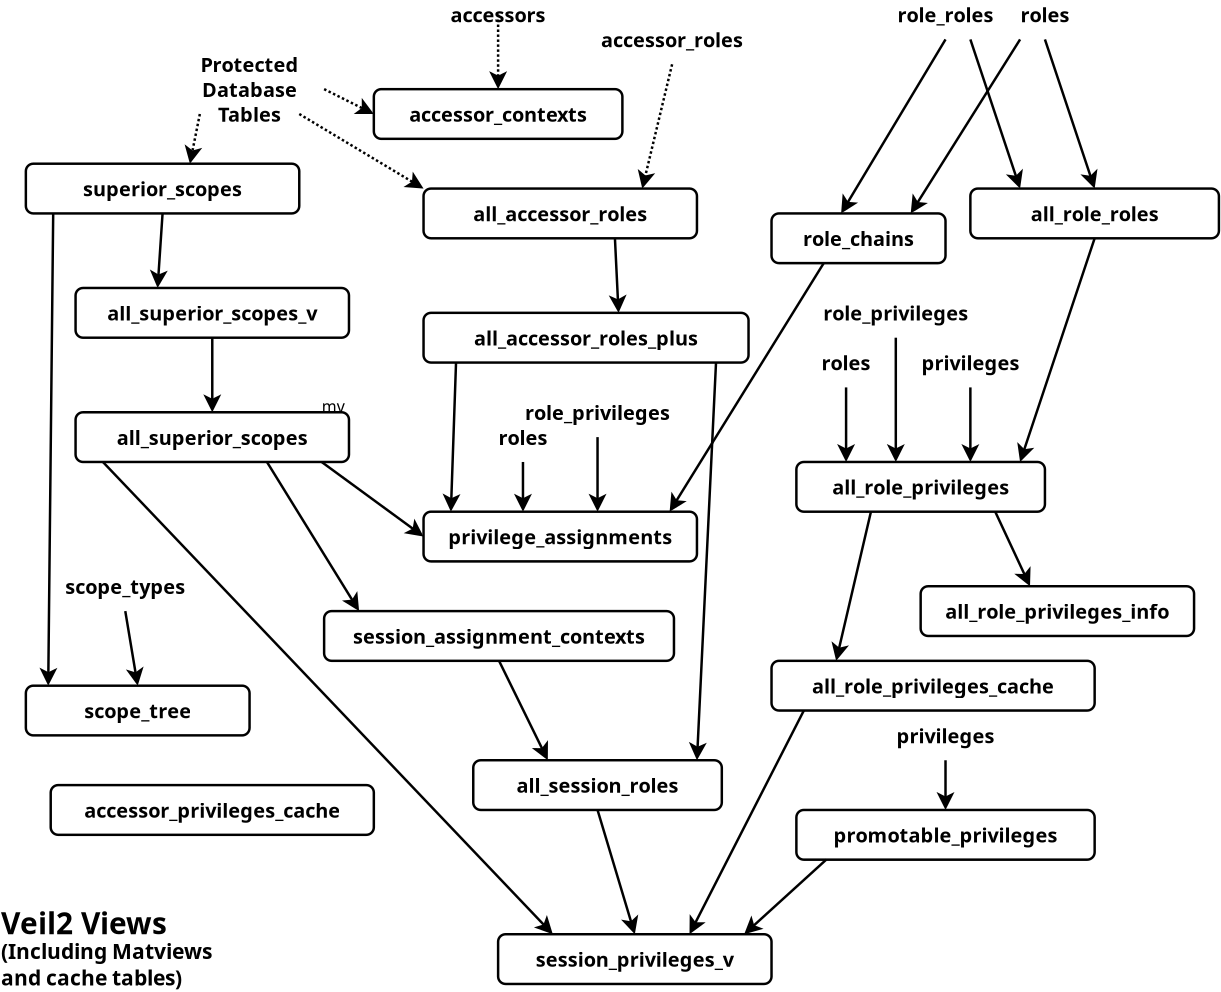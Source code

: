 <?xml version="1.0" encoding="UTF-8"?>
<dia:diagram xmlns:dia="http://www.lysator.liu.se/~alla/dia/">
  <dia:layer name="Background" visible="true" connectable="true" active="true">
    <dia:object type="Standard - Text" version="1" id="O0">
      <dia:attribute name="obj_pos">
        <dia:point val="35,45"/>
      </dia:attribute>
      <dia:attribute name="obj_bb">
        <dia:rectangle val="32.799,44.535;37.201,45.465"/>
      </dia:attribute>
      <dia:attribute name="text">
        <dia:composite type="text">
          <dia:attribute name="string">
            <dia:string>#accessors#</dia:string>
          </dia:attribute>
          <dia:attribute name="font">
            <dia:font family="sans" style="80" name="Helvetica-Bold"/>
          </dia:attribute>
          <dia:attribute name="height">
            <dia:real val="1"/>
          </dia:attribute>
          <dia:attribute name="pos">
            <dia:point val="35,45.278"/>
          </dia:attribute>
          <dia:attribute name="color">
            <dia:color val="#000000ff"/>
          </dia:attribute>
          <dia:attribute name="alignment">
            <dia:enum val="1"/>
          </dia:attribute>
        </dia:composite>
      </dia:attribute>
      <dia:attribute name="valign">
        <dia:enum val="2"/>
      </dia:attribute>
    </dia:object>
    <dia:object type="Standard - Text" version="1" id="O1">
      <dia:attribute name="obj_pos">
        <dia:point val="42,46"/>
      </dia:attribute>
      <dia:attribute name="obj_bb">
        <dia:rectangle val="38.718,45.535;45.282,46.465"/>
      </dia:attribute>
      <dia:attribute name="text">
        <dia:composite type="text">
          <dia:attribute name="string">
            <dia:string>#accessor_roles#</dia:string>
          </dia:attribute>
          <dia:attribute name="font">
            <dia:font family="sans" style="80" name="Helvetica-Bold"/>
          </dia:attribute>
          <dia:attribute name="height">
            <dia:real val="1"/>
          </dia:attribute>
          <dia:attribute name="pos">
            <dia:point val="42,46.278"/>
          </dia:attribute>
          <dia:attribute name="color">
            <dia:color val="#000000ff"/>
          </dia:attribute>
          <dia:attribute name="alignment">
            <dia:enum val="1"/>
          </dia:attribute>
        </dia:composite>
      </dia:attribute>
      <dia:attribute name="valign">
        <dia:enum val="2"/>
      </dia:attribute>
    </dia:object>
    <dia:object type="Standard - Line" version="0" id="O2">
      <dia:attribute name="obj_pos">
        <dia:point val="54,52"/>
      </dia:attribute>
      <dia:attribute name="obj_bb">
        <dia:rectangle val="54,52;64,52"/>
      </dia:attribute>
      <dia:attribute name="conn_endpoints">
        <dia:point val="54,52"/>
        <dia:point val="64,52"/>
      </dia:attribute>
      <dia:attribute name="numcp">
        <dia:int val="9"/>
      </dia:attribute>
      <dia:attribute name="line_color">
        <dia:color val="#ffffffff"/>
      </dia:attribute>
      <dia:attribute name="line_width">
        <dia:real val="0"/>
      </dia:attribute>
      <dia:connections>
        <dia:connection handle="0" to="O7" connection="0"/>
        <dia:connection handle="1" to="O7" connection="2"/>
      </dia:connections>
    </dia:object>
    <dia:object type="Standard - Line" version="0" id="O3">
      <dia:attribute name="obj_pos">
        <dia:point val="54,54"/>
      </dia:attribute>
      <dia:attribute name="obj_bb">
        <dia:rectangle val="54,52;54,54"/>
      </dia:attribute>
      <dia:attribute name="conn_endpoints">
        <dia:point val="54,54"/>
        <dia:point val="54,52"/>
      </dia:attribute>
      <dia:attribute name="numcp">
        <dia:int val="2"/>
      </dia:attribute>
      <dia:attribute name="line_color">
        <dia:color val="#ffffffff"/>
      </dia:attribute>
      <dia:attribute name="line_width">
        <dia:real val="0"/>
      </dia:attribute>
      <dia:connections>
        <dia:connection handle="0" to="O7" connection="5"/>
        <dia:connection handle="1" to="O7" connection="0"/>
      </dia:connections>
    </dia:object>
    <dia:object type="Standard - Line" version="0" id="O4">
      <dia:attribute name="obj_pos">
        <dia:point val="54,53.333"/>
      </dia:attribute>
      <dia:attribute name="obj_bb">
        <dia:rectangle val="54,53.333;64,53.333"/>
      </dia:attribute>
      <dia:attribute name="conn_endpoints">
        <dia:point val="54,53.333"/>
        <dia:point val="64,53.333"/>
      </dia:attribute>
      <dia:attribute name="numcp">
        <dia:int val="1"/>
      </dia:attribute>
      <dia:attribute name="line_color">
        <dia:color val="#ffffffff"/>
      </dia:attribute>
      <dia:attribute name="line_width">
        <dia:real val="0"/>
      </dia:attribute>
      <dia:connections>
        <dia:connection handle="0" to="O3" connection="0"/>
        <dia:connection handle="1" to="O5" connection="1"/>
      </dia:connections>
    </dia:object>
    <dia:object type="Standard - Line" version="0" id="O5">
      <dia:attribute name="obj_pos">
        <dia:point val="64,52"/>
      </dia:attribute>
      <dia:attribute name="obj_bb">
        <dia:rectangle val="64,52;64,54"/>
      </dia:attribute>
      <dia:attribute name="conn_endpoints">
        <dia:point val="64,52"/>
        <dia:point val="64,54"/>
      </dia:attribute>
      <dia:attribute name="numcp">
        <dia:int val="2"/>
      </dia:attribute>
      <dia:attribute name="line_color">
        <dia:color val="#ffffffff"/>
      </dia:attribute>
      <dia:attribute name="line_width">
        <dia:real val="0"/>
      </dia:attribute>
      <dia:connections>
        <dia:connection handle="0" to="O7" connection="2"/>
        <dia:connection handle="1" to="O7" connection="7"/>
      </dia:connections>
    </dia:object>
    <dia:object type="Standard - Line" version="0" id="O6">
      <dia:attribute name="obj_pos">
        <dia:point val="54,54"/>
      </dia:attribute>
      <dia:attribute name="obj_bb">
        <dia:rectangle val="54,54;64,54"/>
      </dia:attribute>
      <dia:attribute name="conn_endpoints">
        <dia:point val="54,54"/>
        <dia:point val="64,54"/>
      </dia:attribute>
      <dia:attribute name="numcp">
        <dia:int val="9"/>
      </dia:attribute>
      <dia:attribute name="line_color">
        <dia:color val="#ffffffff"/>
      </dia:attribute>
      <dia:attribute name="line_width">
        <dia:real val="0"/>
      </dia:attribute>
      <dia:connections>
        <dia:connection handle="0" to="O7" connection="5"/>
        <dia:connection handle="1" to="O7" connection="7"/>
      </dia:connections>
    </dia:object>
    <dia:object type="Standard - Box" version="0" id="O7">
      <dia:attribute name="obj_pos">
        <dia:point val="54,52"/>
      </dia:attribute>
      <dia:attribute name="obj_bb">
        <dia:rectangle val="53.95,51.95;64.05,54.05"/>
      </dia:attribute>
      <dia:attribute name="elem_corner">
        <dia:point val="54,52"/>
      </dia:attribute>
      <dia:attribute name="elem_width">
        <dia:real val="10"/>
      </dia:attribute>
      <dia:attribute name="elem_height">
        <dia:real val="2"/>
      </dia:attribute>
      <dia:attribute name="show_background">
        <dia:boolean val="true"/>
      </dia:attribute>
      <dia:attribute name="corner_radius">
        <dia:real val="0.3"/>
      </dia:attribute>
    </dia:object>
    <dia:object type="Standard - Text" version="1" id="O8">
      <dia:attribute name="obj_pos">
        <dia:point val="59,53"/>
      </dia:attribute>
      <dia:attribute name="obj_bb">
        <dia:rectangle val="56.055,52.535;61.945,53.465"/>
      </dia:attribute>
      <dia:attribute name="text">
        <dia:composite type="text">
          <dia:attribute name="string">
            <dia:string>#all_role_roles#</dia:string>
          </dia:attribute>
          <dia:attribute name="font">
            <dia:font family="sans" style="80" name="Helvetica-Bold"/>
          </dia:attribute>
          <dia:attribute name="height">
            <dia:real val="1"/>
          </dia:attribute>
          <dia:attribute name="pos">
            <dia:point val="59,53.278"/>
          </dia:attribute>
          <dia:attribute name="color">
            <dia:color val="#000000ff"/>
          </dia:attribute>
          <dia:attribute name="alignment">
            <dia:enum val="1"/>
          </dia:attribute>
        </dia:composite>
      </dia:attribute>
      <dia:attribute name="valign">
        <dia:enum val="2"/>
      </dia:attribute>
      <dia:connections>
        <dia:connection handle="0" to="O7" connection="8"/>
      </dia:connections>
    </dia:object>
    <dia:object type="Standard - Line" version="0" id="O9">
      <dia:attribute name="obj_pos">
        <dia:point val="54,46"/>
      </dia:attribute>
      <dia:attribute name="obj_bb">
        <dia:rectangle val="53.937,45.937;56.114,52.063"/>
      </dia:attribute>
      <dia:attribute name="conn_endpoints">
        <dia:point val="54,46"/>
        <dia:point val="56,52"/>
      </dia:attribute>
      <dia:attribute name="numcp">
        <dia:int val="1"/>
      </dia:attribute>
      <dia:attribute name="end_arrow">
        <dia:enum val="22"/>
      </dia:attribute>
      <dia:attribute name="end_arrow_length">
        <dia:real val="0.5"/>
      </dia:attribute>
      <dia:attribute name="end_arrow_width">
        <dia:real val="0.5"/>
      </dia:attribute>
      <dia:connections>
        <dia:connection handle="1" to="O2" connection="1"/>
      </dia:connections>
    </dia:object>
    <dia:object type="Standard - Line" version="0" id="O10">
      <dia:attribute name="obj_pos">
        <dia:point val="57,46"/>
      </dia:attribute>
      <dia:attribute name="obj_bb">
        <dia:rectangle val="56.937,45.937;59.114,52.063"/>
      </dia:attribute>
      <dia:attribute name="conn_endpoints">
        <dia:point val="57,46"/>
        <dia:point val="59,52"/>
      </dia:attribute>
      <dia:attribute name="numcp">
        <dia:int val="1"/>
      </dia:attribute>
      <dia:attribute name="end_arrow">
        <dia:enum val="22"/>
      </dia:attribute>
      <dia:attribute name="end_arrow_length">
        <dia:real val="0.5"/>
      </dia:attribute>
      <dia:attribute name="end_arrow_width">
        <dia:real val="0.5"/>
      </dia:attribute>
      <dia:connections>
        <dia:connection handle="1" to="O2" connection="4"/>
      </dia:connections>
    </dia:object>
    <dia:object type="Standard - Line" version="0" id="O11">
      <dia:attribute name="obj_pos">
        <dia:point val="47,63"/>
      </dia:attribute>
      <dia:attribute name="obj_bb">
        <dia:rectangle val="47,63;57,63"/>
      </dia:attribute>
      <dia:attribute name="conn_endpoints">
        <dia:point val="47,63"/>
        <dia:point val="57,63"/>
      </dia:attribute>
      <dia:attribute name="numcp">
        <dia:int val="9"/>
      </dia:attribute>
      <dia:attribute name="line_color">
        <dia:color val="#ffffffff"/>
      </dia:attribute>
      <dia:attribute name="line_width">
        <dia:real val="0"/>
      </dia:attribute>
      <dia:connections>
        <dia:connection handle="0" to="O16" connection="0"/>
        <dia:connection handle="1" to="O16" connection="2"/>
      </dia:connections>
    </dia:object>
    <dia:object type="Standard - Line" version="0" id="O12">
      <dia:attribute name="obj_pos">
        <dia:point val="47,65"/>
      </dia:attribute>
      <dia:attribute name="obj_bb">
        <dia:rectangle val="47,63;47,65"/>
      </dia:attribute>
      <dia:attribute name="conn_endpoints">
        <dia:point val="47,65"/>
        <dia:point val="47,63"/>
      </dia:attribute>
      <dia:attribute name="numcp">
        <dia:int val="2"/>
      </dia:attribute>
      <dia:attribute name="line_color">
        <dia:color val="#ffffffff"/>
      </dia:attribute>
      <dia:attribute name="line_width">
        <dia:real val="0"/>
      </dia:attribute>
      <dia:connections>
        <dia:connection handle="0" to="O16" connection="5"/>
        <dia:connection handle="1" to="O16" connection="0"/>
      </dia:connections>
    </dia:object>
    <dia:object type="Standard - Line" version="0" id="O13">
      <dia:attribute name="obj_pos">
        <dia:point val="47,64.333"/>
      </dia:attribute>
      <dia:attribute name="obj_bb">
        <dia:rectangle val="47,64.333;57,64.333"/>
      </dia:attribute>
      <dia:attribute name="conn_endpoints">
        <dia:point val="47,64.333"/>
        <dia:point val="57,64.333"/>
      </dia:attribute>
      <dia:attribute name="numcp">
        <dia:int val="1"/>
      </dia:attribute>
      <dia:attribute name="line_color">
        <dia:color val="#ffffffff"/>
      </dia:attribute>
      <dia:attribute name="line_width">
        <dia:real val="0"/>
      </dia:attribute>
      <dia:connections>
        <dia:connection handle="0" to="O12" connection="0"/>
        <dia:connection handle="1" to="O14" connection="1"/>
      </dia:connections>
    </dia:object>
    <dia:object type="Standard - Line" version="0" id="O14">
      <dia:attribute name="obj_pos">
        <dia:point val="57,63"/>
      </dia:attribute>
      <dia:attribute name="obj_bb">
        <dia:rectangle val="57,63;57,65"/>
      </dia:attribute>
      <dia:attribute name="conn_endpoints">
        <dia:point val="57,63"/>
        <dia:point val="57,65"/>
      </dia:attribute>
      <dia:attribute name="numcp">
        <dia:int val="2"/>
      </dia:attribute>
      <dia:attribute name="line_color">
        <dia:color val="#ffffffff"/>
      </dia:attribute>
      <dia:attribute name="line_width">
        <dia:real val="0"/>
      </dia:attribute>
      <dia:connections>
        <dia:connection handle="0" to="O16" connection="2"/>
        <dia:connection handle="1" to="O16" connection="7"/>
      </dia:connections>
    </dia:object>
    <dia:object type="Standard - Line" version="0" id="O15">
      <dia:attribute name="obj_pos">
        <dia:point val="47,65"/>
      </dia:attribute>
      <dia:attribute name="obj_bb">
        <dia:rectangle val="47,65;57,65"/>
      </dia:attribute>
      <dia:attribute name="conn_endpoints">
        <dia:point val="47,65"/>
        <dia:point val="57,65"/>
      </dia:attribute>
      <dia:attribute name="numcp">
        <dia:int val="9"/>
      </dia:attribute>
      <dia:attribute name="line_color">
        <dia:color val="#ffffffff"/>
      </dia:attribute>
      <dia:attribute name="line_width">
        <dia:real val="0"/>
      </dia:attribute>
      <dia:connections>
        <dia:connection handle="0" to="O16" connection="5"/>
        <dia:connection handle="1" to="O16" connection="7"/>
      </dia:connections>
    </dia:object>
    <dia:object type="Standard - Box" version="0" id="O16">
      <dia:attribute name="obj_pos">
        <dia:point val="47,63"/>
      </dia:attribute>
      <dia:attribute name="obj_bb">
        <dia:rectangle val="46.95,62.95;57.05,65.05"/>
      </dia:attribute>
      <dia:attribute name="elem_corner">
        <dia:point val="47,63"/>
      </dia:attribute>
      <dia:attribute name="elem_width">
        <dia:real val="10"/>
      </dia:attribute>
      <dia:attribute name="elem_height">
        <dia:real val="2"/>
      </dia:attribute>
      <dia:attribute name="show_background">
        <dia:boolean val="true"/>
      </dia:attribute>
      <dia:attribute name="corner_radius">
        <dia:real val="0.3"/>
      </dia:attribute>
    </dia:object>
    <dia:object type="Standard - Text" version="1" id="O17">
      <dia:attribute name="obj_pos">
        <dia:point val="52,64"/>
      </dia:attribute>
      <dia:attribute name="obj_bb">
        <dia:rectangle val="47.95,63.535;56.05,64.465"/>
      </dia:attribute>
      <dia:attribute name="text">
        <dia:composite type="text">
          <dia:attribute name="string">
            <dia:string>#all_role_privileges#</dia:string>
          </dia:attribute>
          <dia:attribute name="font">
            <dia:font family="sans" style="80" name="Helvetica-Bold"/>
          </dia:attribute>
          <dia:attribute name="height">
            <dia:real val="1"/>
          </dia:attribute>
          <dia:attribute name="pos">
            <dia:point val="52,64.278"/>
          </dia:attribute>
          <dia:attribute name="color">
            <dia:color val="#000000ff"/>
          </dia:attribute>
          <dia:attribute name="alignment">
            <dia:enum val="1"/>
          </dia:attribute>
        </dia:composite>
      </dia:attribute>
      <dia:attribute name="valign">
        <dia:enum val="2"/>
      </dia:attribute>
      <dia:connections>
        <dia:connection handle="0" to="O16" connection="8"/>
      </dia:connections>
    </dia:object>
    <dia:object type="Standard - Line" version="0" id="O18">
      <dia:attribute name="obj_pos">
        <dia:point val="54,60"/>
      </dia:attribute>
      <dia:attribute name="obj_bb">
        <dia:rectangle val="53.638,59.95;54.362,63.05"/>
      </dia:attribute>
      <dia:attribute name="conn_endpoints">
        <dia:point val="54,60"/>
        <dia:point val="54,63"/>
      </dia:attribute>
      <dia:attribute name="numcp">
        <dia:int val="1"/>
      </dia:attribute>
      <dia:attribute name="end_arrow">
        <dia:enum val="22"/>
      </dia:attribute>
      <dia:attribute name="end_arrow_length">
        <dia:real val="0.5"/>
      </dia:attribute>
      <dia:attribute name="end_arrow_width">
        <dia:real val="0.5"/>
      </dia:attribute>
      <dia:connections>
        <dia:connection handle="1" to="O11" connection="6"/>
      </dia:connections>
    </dia:object>
    <dia:object type="Standard - Line" version="0" id="O19">
      <dia:attribute name="obj_pos">
        <dia:point val="49,60"/>
      </dia:attribute>
      <dia:attribute name="obj_bb">
        <dia:rectangle val="48.638,59.95;49.362,63.05"/>
      </dia:attribute>
      <dia:attribute name="conn_endpoints">
        <dia:point val="49,60"/>
        <dia:point val="49,63"/>
      </dia:attribute>
      <dia:attribute name="numcp">
        <dia:int val="1"/>
      </dia:attribute>
      <dia:attribute name="end_arrow">
        <dia:enum val="22"/>
      </dia:attribute>
      <dia:attribute name="end_arrow_length">
        <dia:real val="0.5"/>
      </dia:attribute>
      <dia:attribute name="end_arrow_width">
        <dia:real val="0.5"/>
      </dia:attribute>
      <dia:connections>
        <dia:connection handle="1" to="O11" connection="1"/>
      </dia:connections>
    </dia:object>
    <dia:object type="Standard - Line" version="0" id="O20">
      <dia:attribute name="obj_pos">
        <dia:point val="59,54"/>
      </dia:attribute>
      <dia:attribute name="obj_bb">
        <dia:rectangle val="55.886,53.937;59.063,63.063"/>
      </dia:attribute>
      <dia:attribute name="conn_endpoints">
        <dia:point val="59,54"/>
        <dia:point val="56,63"/>
      </dia:attribute>
      <dia:attribute name="numcp">
        <dia:int val="1"/>
      </dia:attribute>
      <dia:attribute name="end_arrow">
        <dia:enum val="22"/>
      </dia:attribute>
      <dia:attribute name="end_arrow_length">
        <dia:real val="0.5"/>
      </dia:attribute>
      <dia:attribute name="end_arrow_width">
        <dia:real val="0.5"/>
      </dia:attribute>
      <dia:connections>
        <dia:connection handle="0" to="O6" connection="4"/>
        <dia:connection handle="1" to="O11" connection="8"/>
      </dia:connections>
    </dia:object>
    <dia:object type="Standard - Line" version="0" id="O21">
      <dia:attribute name="obj_pos">
        <dia:point val="51,58"/>
      </dia:attribute>
      <dia:attribute name="obj_bb">
        <dia:rectangle val="50.638,57.95;51.362,63.05"/>
      </dia:attribute>
      <dia:attribute name="conn_endpoints">
        <dia:point val="51,58"/>
        <dia:point val="51,63"/>
      </dia:attribute>
      <dia:attribute name="numcp">
        <dia:int val="1"/>
      </dia:attribute>
      <dia:attribute name="end_arrow">
        <dia:enum val="22"/>
      </dia:attribute>
      <dia:attribute name="end_arrow_length">
        <dia:real val="0.5"/>
      </dia:attribute>
      <dia:attribute name="end_arrow_width">
        <dia:real val="0.5"/>
      </dia:attribute>
      <dia:connections>
        <dia:connection handle="1" to="O11" connection="3"/>
      </dia:connections>
    </dia:object>
    <dia:object type="Standard - Line" version="0" id="O22">
      <dia:attribute name="obj_pos">
        <dia:point val="30,48"/>
      </dia:attribute>
      <dia:attribute name="obj_bb">
        <dia:rectangle val="30,48;40,48"/>
      </dia:attribute>
      <dia:attribute name="conn_endpoints">
        <dia:point val="30,48"/>
        <dia:point val="40,48"/>
      </dia:attribute>
      <dia:attribute name="numcp">
        <dia:int val="9"/>
      </dia:attribute>
      <dia:attribute name="line_color">
        <dia:color val="#ffffffff"/>
      </dia:attribute>
      <dia:attribute name="line_width">
        <dia:real val="0"/>
      </dia:attribute>
      <dia:connections>
        <dia:connection handle="0" to="O27" connection="0"/>
        <dia:connection handle="1" to="O27" connection="2"/>
      </dia:connections>
    </dia:object>
    <dia:object type="Standard - Line" version="0" id="O23">
      <dia:attribute name="obj_pos">
        <dia:point val="30,50"/>
      </dia:attribute>
      <dia:attribute name="obj_bb">
        <dia:rectangle val="30,48;30,50"/>
      </dia:attribute>
      <dia:attribute name="conn_endpoints">
        <dia:point val="30,50"/>
        <dia:point val="30,48"/>
      </dia:attribute>
      <dia:attribute name="numcp">
        <dia:int val="2"/>
      </dia:attribute>
      <dia:attribute name="line_color">
        <dia:color val="#ffffffff"/>
      </dia:attribute>
      <dia:attribute name="line_width">
        <dia:real val="0"/>
      </dia:attribute>
      <dia:connections>
        <dia:connection handle="0" to="O27" connection="5"/>
        <dia:connection handle="1" to="O27" connection="0"/>
      </dia:connections>
    </dia:object>
    <dia:object type="Standard - Line" version="0" id="O24">
      <dia:attribute name="obj_pos">
        <dia:point val="30,49.333"/>
      </dia:attribute>
      <dia:attribute name="obj_bb">
        <dia:rectangle val="30,49.333;40,49.333"/>
      </dia:attribute>
      <dia:attribute name="conn_endpoints">
        <dia:point val="30,49.333"/>
        <dia:point val="40,49.333"/>
      </dia:attribute>
      <dia:attribute name="numcp">
        <dia:int val="1"/>
      </dia:attribute>
      <dia:attribute name="line_color">
        <dia:color val="#ffffffff"/>
      </dia:attribute>
      <dia:attribute name="line_width">
        <dia:real val="0"/>
      </dia:attribute>
      <dia:connections>
        <dia:connection handle="0" to="O23" connection="0"/>
        <dia:connection handle="1" to="O25" connection="1"/>
      </dia:connections>
    </dia:object>
    <dia:object type="Standard - Line" version="0" id="O25">
      <dia:attribute name="obj_pos">
        <dia:point val="40,48"/>
      </dia:attribute>
      <dia:attribute name="obj_bb">
        <dia:rectangle val="40,48;40,50"/>
      </dia:attribute>
      <dia:attribute name="conn_endpoints">
        <dia:point val="40,48"/>
        <dia:point val="40,50"/>
      </dia:attribute>
      <dia:attribute name="numcp">
        <dia:int val="2"/>
      </dia:attribute>
      <dia:attribute name="line_color">
        <dia:color val="#ffffffff"/>
      </dia:attribute>
      <dia:attribute name="line_width">
        <dia:real val="0"/>
      </dia:attribute>
      <dia:connections>
        <dia:connection handle="0" to="O27" connection="2"/>
        <dia:connection handle="1" to="O27" connection="7"/>
      </dia:connections>
    </dia:object>
    <dia:object type="Standard - Line" version="0" id="O26">
      <dia:attribute name="obj_pos">
        <dia:point val="30,50"/>
      </dia:attribute>
      <dia:attribute name="obj_bb">
        <dia:rectangle val="30,50;40,50"/>
      </dia:attribute>
      <dia:attribute name="conn_endpoints">
        <dia:point val="30,50"/>
        <dia:point val="40,50"/>
      </dia:attribute>
      <dia:attribute name="numcp">
        <dia:int val="9"/>
      </dia:attribute>
      <dia:attribute name="line_color">
        <dia:color val="#ffffffff"/>
      </dia:attribute>
      <dia:attribute name="line_width">
        <dia:real val="0"/>
      </dia:attribute>
      <dia:connections>
        <dia:connection handle="0" to="O27" connection="5"/>
        <dia:connection handle="1" to="O27" connection="7"/>
      </dia:connections>
    </dia:object>
    <dia:object type="Standard - Box" version="0" id="O27">
      <dia:attribute name="obj_pos">
        <dia:point val="30,48"/>
      </dia:attribute>
      <dia:attribute name="obj_bb">
        <dia:rectangle val="29.95,47.95;40.05,50.05"/>
      </dia:attribute>
      <dia:attribute name="elem_corner">
        <dia:point val="30,48"/>
      </dia:attribute>
      <dia:attribute name="elem_width">
        <dia:real val="10"/>
      </dia:attribute>
      <dia:attribute name="elem_height">
        <dia:real val="2"/>
      </dia:attribute>
      <dia:attribute name="show_background">
        <dia:boolean val="true"/>
      </dia:attribute>
      <dia:attribute name="corner_radius">
        <dia:real val="0.3"/>
      </dia:attribute>
    </dia:object>
    <dia:object type="Standard - Text" version="1" id="O28">
      <dia:attribute name="obj_pos">
        <dia:point val="35,49"/>
      </dia:attribute>
      <dia:attribute name="obj_bb">
        <dia:rectangle val="30.89,48.535;39.11,49.465"/>
      </dia:attribute>
      <dia:attribute name="text">
        <dia:composite type="text">
          <dia:attribute name="string">
            <dia:string>#accessor_contexts#</dia:string>
          </dia:attribute>
          <dia:attribute name="font">
            <dia:font family="sans" style="80" name="Helvetica-Bold"/>
          </dia:attribute>
          <dia:attribute name="height">
            <dia:real val="1"/>
          </dia:attribute>
          <dia:attribute name="pos">
            <dia:point val="35,49.278"/>
          </dia:attribute>
          <dia:attribute name="color">
            <dia:color val="#000000ff"/>
          </dia:attribute>
          <dia:attribute name="alignment">
            <dia:enum val="1"/>
          </dia:attribute>
        </dia:composite>
      </dia:attribute>
      <dia:attribute name="valign">
        <dia:enum val="2"/>
      </dia:attribute>
      <dia:connections>
        <dia:connection handle="0" to="O27" connection="8"/>
      </dia:connections>
    </dia:object>
    <dia:object type="Standard - Line" version="0" id="O29">
      <dia:attribute name="obj_pos">
        <dia:point val="35,45"/>
      </dia:attribute>
      <dia:attribute name="obj_bb">
        <dia:rectangle val="34.638,44.95;35.362,48.05"/>
      </dia:attribute>
      <dia:attribute name="conn_endpoints">
        <dia:point val="35,45"/>
        <dia:point val="35,48"/>
      </dia:attribute>
      <dia:attribute name="numcp">
        <dia:int val="1"/>
      </dia:attribute>
      <dia:attribute name="line_style">
        <dia:enum val="4"/>
      </dia:attribute>
      <dia:attribute name="end_arrow">
        <dia:enum val="22"/>
      </dia:attribute>
      <dia:attribute name="end_arrow_length">
        <dia:real val="0.5"/>
      </dia:attribute>
      <dia:attribute name="end_arrow_width">
        <dia:real val="0.5"/>
      </dia:attribute>
      <dia:connections>
        <dia:connection handle="1" to="O22" connection="4"/>
      </dia:connections>
    </dia:object>
    <dia:object type="Standard - Line" version="0" id="O30">
      <dia:attribute name="obj_pos">
        <dia:point val="16,51"/>
      </dia:attribute>
      <dia:attribute name="obj_bb">
        <dia:rectangle val="16,51;27,51"/>
      </dia:attribute>
      <dia:attribute name="conn_endpoints">
        <dia:point val="16,51"/>
        <dia:point val="27,51"/>
      </dia:attribute>
      <dia:attribute name="numcp">
        <dia:int val="9"/>
      </dia:attribute>
      <dia:attribute name="line_color">
        <dia:color val="#ffffffff"/>
      </dia:attribute>
      <dia:attribute name="line_width">
        <dia:real val="0"/>
      </dia:attribute>
      <dia:connections>
        <dia:connection handle="0" to="O35" connection="0"/>
        <dia:connection handle="1" to="O35" connection="2"/>
      </dia:connections>
    </dia:object>
    <dia:object type="Standard - Line" version="0" id="O31">
      <dia:attribute name="obj_pos">
        <dia:point val="16,53"/>
      </dia:attribute>
      <dia:attribute name="obj_bb">
        <dia:rectangle val="16,51;16,53"/>
      </dia:attribute>
      <dia:attribute name="conn_endpoints">
        <dia:point val="16,53"/>
        <dia:point val="16,51"/>
      </dia:attribute>
      <dia:attribute name="numcp">
        <dia:int val="2"/>
      </dia:attribute>
      <dia:attribute name="line_color">
        <dia:color val="#ffffffff"/>
      </dia:attribute>
      <dia:attribute name="line_width">
        <dia:real val="0"/>
      </dia:attribute>
      <dia:connections>
        <dia:connection handle="0" to="O35" connection="5"/>
        <dia:connection handle="1" to="O35" connection="0"/>
      </dia:connections>
    </dia:object>
    <dia:object type="Standard - Line" version="0" id="O32">
      <dia:attribute name="obj_pos">
        <dia:point val="16,52.333"/>
      </dia:attribute>
      <dia:attribute name="obj_bb">
        <dia:rectangle val="16,52.333;27,52.333"/>
      </dia:attribute>
      <dia:attribute name="conn_endpoints">
        <dia:point val="16,52.333"/>
        <dia:point val="27,52.333"/>
      </dia:attribute>
      <dia:attribute name="numcp">
        <dia:int val="1"/>
      </dia:attribute>
      <dia:attribute name="line_color">
        <dia:color val="#ffffffff"/>
      </dia:attribute>
      <dia:attribute name="line_width">
        <dia:real val="0"/>
      </dia:attribute>
      <dia:connections>
        <dia:connection handle="0" to="O31" connection="0"/>
        <dia:connection handle="1" to="O33" connection="1"/>
      </dia:connections>
    </dia:object>
    <dia:object type="Standard - Line" version="0" id="O33">
      <dia:attribute name="obj_pos">
        <dia:point val="27,51"/>
      </dia:attribute>
      <dia:attribute name="obj_bb">
        <dia:rectangle val="27,51;27,53"/>
      </dia:attribute>
      <dia:attribute name="conn_endpoints">
        <dia:point val="27,51"/>
        <dia:point val="27,53"/>
      </dia:attribute>
      <dia:attribute name="numcp">
        <dia:int val="2"/>
      </dia:attribute>
      <dia:attribute name="line_color">
        <dia:color val="#ffffffff"/>
      </dia:attribute>
      <dia:attribute name="line_width">
        <dia:real val="0"/>
      </dia:attribute>
      <dia:connections>
        <dia:connection handle="0" to="O35" connection="2"/>
        <dia:connection handle="1" to="O35" connection="7"/>
      </dia:connections>
    </dia:object>
    <dia:object type="Standard - Line" version="0" id="O34">
      <dia:attribute name="obj_pos">
        <dia:point val="16,53"/>
      </dia:attribute>
      <dia:attribute name="obj_bb">
        <dia:rectangle val="16,53;27,53"/>
      </dia:attribute>
      <dia:attribute name="conn_endpoints">
        <dia:point val="16,53"/>
        <dia:point val="27,53"/>
      </dia:attribute>
      <dia:attribute name="numcp">
        <dia:int val="9"/>
      </dia:attribute>
      <dia:attribute name="line_color">
        <dia:color val="#ffffffff"/>
      </dia:attribute>
      <dia:attribute name="line_width">
        <dia:real val="0"/>
      </dia:attribute>
      <dia:connections>
        <dia:connection handle="0" to="O35" connection="5"/>
        <dia:connection handle="1" to="O35" connection="7"/>
      </dia:connections>
    </dia:object>
    <dia:object type="Standard - Box" version="0" id="O35">
      <dia:attribute name="obj_pos">
        <dia:point val="16,51"/>
      </dia:attribute>
      <dia:attribute name="obj_bb">
        <dia:rectangle val="15.95,50.95;27.05,53.05"/>
      </dia:attribute>
      <dia:attribute name="elem_corner">
        <dia:point val="16,51"/>
      </dia:attribute>
      <dia:attribute name="elem_width">
        <dia:real val="11"/>
      </dia:attribute>
      <dia:attribute name="elem_height">
        <dia:real val="2"/>
      </dia:attribute>
      <dia:attribute name="show_background">
        <dia:boolean val="true"/>
      </dia:attribute>
      <dia:attribute name="corner_radius">
        <dia:real val="0.3"/>
      </dia:attribute>
    </dia:object>
    <dia:object type="Standard - Text" version="1" id="O36">
      <dia:attribute name="obj_pos">
        <dia:point val="21.5,52"/>
      </dia:attribute>
      <dia:attribute name="obj_bb">
        <dia:rectangle val="17.867,51.535;25.133,52.465"/>
      </dia:attribute>
      <dia:attribute name="text">
        <dia:composite type="text">
          <dia:attribute name="string">
            <dia:string>#superior_scopes#</dia:string>
          </dia:attribute>
          <dia:attribute name="font">
            <dia:font family="sans" style="80" name="Helvetica-Bold"/>
          </dia:attribute>
          <dia:attribute name="height">
            <dia:real val="1"/>
          </dia:attribute>
          <dia:attribute name="pos">
            <dia:point val="21.5,52.278"/>
          </dia:attribute>
          <dia:attribute name="color">
            <dia:color val="#000000ff"/>
          </dia:attribute>
          <dia:attribute name="alignment">
            <dia:enum val="1"/>
          </dia:attribute>
        </dia:composite>
      </dia:attribute>
      <dia:attribute name="valign">
        <dia:enum val="2"/>
      </dia:attribute>
      <dia:connections>
        <dia:connection handle="0" to="O35" connection="8"/>
      </dia:connections>
    </dia:object>
    <dia:object type="Standard - Line" version="0" id="O37">
      <dia:attribute name="obj_pos">
        <dia:point val="18,56"/>
      </dia:attribute>
      <dia:attribute name="obj_bb">
        <dia:rectangle val="18,56;29,56"/>
      </dia:attribute>
      <dia:attribute name="conn_endpoints">
        <dia:point val="18,56"/>
        <dia:point val="29,56"/>
      </dia:attribute>
      <dia:attribute name="numcp">
        <dia:int val="9"/>
      </dia:attribute>
      <dia:attribute name="line_color">
        <dia:color val="#ffffffff"/>
      </dia:attribute>
      <dia:attribute name="line_width">
        <dia:real val="0"/>
      </dia:attribute>
      <dia:connections>
        <dia:connection handle="0" to="O42" connection="0"/>
        <dia:connection handle="1" to="O42" connection="2"/>
      </dia:connections>
    </dia:object>
    <dia:object type="Standard - Line" version="0" id="O38">
      <dia:attribute name="obj_pos">
        <dia:point val="18,58"/>
      </dia:attribute>
      <dia:attribute name="obj_bb">
        <dia:rectangle val="18,56;18,58"/>
      </dia:attribute>
      <dia:attribute name="conn_endpoints">
        <dia:point val="18,58"/>
        <dia:point val="18,56"/>
      </dia:attribute>
      <dia:attribute name="numcp">
        <dia:int val="2"/>
      </dia:attribute>
      <dia:attribute name="line_color">
        <dia:color val="#ffffffff"/>
      </dia:attribute>
      <dia:attribute name="line_width">
        <dia:real val="0"/>
      </dia:attribute>
      <dia:connections>
        <dia:connection handle="0" to="O42" connection="5"/>
        <dia:connection handle="1" to="O42" connection="0"/>
      </dia:connections>
    </dia:object>
    <dia:object type="Standard - Line" version="0" id="O39">
      <dia:attribute name="obj_pos">
        <dia:point val="18,57.333"/>
      </dia:attribute>
      <dia:attribute name="obj_bb">
        <dia:rectangle val="18,57.333;29,57.333"/>
      </dia:attribute>
      <dia:attribute name="conn_endpoints">
        <dia:point val="18,57.333"/>
        <dia:point val="29,57.333"/>
      </dia:attribute>
      <dia:attribute name="numcp">
        <dia:int val="1"/>
      </dia:attribute>
      <dia:attribute name="line_color">
        <dia:color val="#ffffffff"/>
      </dia:attribute>
      <dia:attribute name="line_width">
        <dia:real val="0"/>
      </dia:attribute>
      <dia:connections>
        <dia:connection handle="0" to="O38" connection="0"/>
        <dia:connection handle="1" to="O40" connection="1"/>
      </dia:connections>
    </dia:object>
    <dia:object type="Standard - Line" version="0" id="O40">
      <dia:attribute name="obj_pos">
        <dia:point val="29,56"/>
      </dia:attribute>
      <dia:attribute name="obj_bb">
        <dia:rectangle val="29,56;29,58"/>
      </dia:attribute>
      <dia:attribute name="conn_endpoints">
        <dia:point val="29,56"/>
        <dia:point val="29,58"/>
      </dia:attribute>
      <dia:attribute name="numcp">
        <dia:int val="2"/>
      </dia:attribute>
      <dia:attribute name="line_color">
        <dia:color val="#ffffffff"/>
      </dia:attribute>
      <dia:attribute name="line_width">
        <dia:real val="0"/>
      </dia:attribute>
      <dia:connections>
        <dia:connection handle="0" to="O42" connection="2"/>
        <dia:connection handle="1" to="O42" connection="7"/>
      </dia:connections>
    </dia:object>
    <dia:object type="Standard - Line" version="0" id="O41">
      <dia:attribute name="obj_pos">
        <dia:point val="18,58"/>
      </dia:attribute>
      <dia:attribute name="obj_bb">
        <dia:rectangle val="18,58;29,58"/>
      </dia:attribute>
      <dia:attribute name="conn_endpoints">
        <dia:point val="18,58"/>
        <dia:point val="29,58"/>
      </dia:attribute>
      <dia:attribute name="numcp">
        <dia:int val="9"/>
      </dia:attribute>
      <dia:attribute name="line_color">
        <dia:color val="#ffffffff"/>
      </dia:attribute>
      <dia:attribute name="line_width">
        <dia:real val="0"/>
      </dia:attribute>
      <dia:connections>
        <dia:connection handle="0" to="O42" connection="5"/>
        <dia:connection handle="1" to="O42" connection="7"/>
      </dia:connections>
    </dia:object>
    <dia:object type="Standard - Box" version="0" id="O42">
      <dia:attribute name="obj_pos">
        <dia:point val="18,56"/>
      </dia:attribute>
      <dia:attribute name="obj_bb">
        <dia:rectangle val="17.95,55.95;29.05,58.05"/>
      </dia:attribute>
      <dia:attribute name="elem_corner">
        <dia:point val="18,56"/>
      </dia:attribute>
      <dia:attribute name="elem_width">
        <dia:real val="11"/>
      </dia:attribute>
      <dia:attribute name="elem_height">
        <dia:real val="2"/>
      </dia:attribute>
      <dia:attribute name="show_background">
        <dia:boolean val="true"/>
      </dia:attribute>
      <dia:attribute name="corner_radius">
        <dia:real val="0.3"/>
      </dia:attribute>
    </dia:object>
    <dia:object type="Standard - Text" version="1" id="O43">
      <dia:attribute name="obj_pos">
        <dia:point val="23.5,57"/>
      </dia:attribute>
      <dia:attribute name="obj_bb">
        <dia:rectangle val="18.661,56.535;28.339,57.465"/>
      </dia:attribute>
      <dia:attribute name="text">
        <dia:composite type="text">
          <dia:attribute name="string">
            <dia:string>#all_superior_scopes_v#</dia:string>
          </dia:attribute>
          <dia:attribute name="font">
            <dia:font family="sans" style="80" name="Helvetica-Bold"/>
          </dia:attribute>
          <dia:attribute name="height">
            <dia:real val="1"/>
          </dia:attribute>
          <dia:attribute name="pos">
            <dia:point val="23.5,57.278"/>
          </dia:attribute>
          <dia:attribute name="color">
            <dia:color val="#000000ff"/>
          </dia:attribute>
          <dia:attribute name="alignment">
            <dia:enum val="1"/>
          </dia:attribute>
        </dia:composite>
      </dia:attribute>
      <dia:attribute name="valign">
        <dia:enum val="2"/>
      </dia:attribute>
      <dia:connections>
        <dia:connection handle="0" to="O42" connection="8"/>
      </dia:connections>
    </dia:object>
    <dia:object type="Standard - Line" version="0" id="O44">
      <dia:attribute name="obj_pos">
        <dia:point val="21.5,53"/>
      </dia:attribute>
      <dia:attribute name="obj_bb">
        <dia:rectangle val="20.987,52.947;21.709,56.053"/>
      </dia:attribute>
      <dia:attribute name="conn_endpoints">
        <dia:point val="21.5,53"/>
        <dia:point val="21.3,56"/>
      </dia:attribute>
      <dia:attribute name="numcp">
        <dia:int val="1"/>
      </dia:attribute>
      <dia:attribute name="end_arrow">
        <dia:enum val="22"/>
      </dia:attribute>
      <dia:attribute name="end_arrow_length">
        <dia:real val="0.5"/>
      </dia:attribute>
      <dia:attribute name="end_arrow_width">
        <dia:real val="0.5"/>
      </dia:attribute>
      <dia:connections>
        <dia:connection handle="0" to="O34" connection="4"/>
        <dia:connection handle="1" to="O37" connection="2"/>
      </dia:connections>
    </dia:object>
    <dia:object type="Standard - Line" version="0" id="O45">
      <dia:attribute name="obj_pos">
        <dia:point val="18,61"/>
      </dia:attribute>
      <dia:attribute name="obj_bb">
        <dia:rectangle val="18,61;29,61"/>
      </dia:attribute>
      <dia:attribute name="conn_endpoints">
        <dia:point val="18,61"/>
        <dia:point val="29,61"/>
      </dia:attribute>
      <dia:attribute name="numcp">
        <dia:int val="9"/>
      </dia:attribute>
      <dia:attribute name="line_color">
        <dia:color val="#ffffffff"/>
      </dia:attribute>
      <dia:attribute name="line_width">
        <dia:real val="0"/>
      </dia:attribute>
      <dia:connections>
        <dia:connection handle="0" to="O50" connection="0"/>
        <dia:connection handle="1" to="O50" connection="2"/>
      </dia:connections>
    </dia:object>
    <dia:object type="Standard - Line" version="0" id="O46">
      <dia:attribute name="obj_pos">
        <dia:point val="18,63"/>
      </dia:attribute>
      <dia:attribute name="obj_bb">
        <dia:rectangle val="18,61;18,63"/>
      </dia:attribute>
      <dia:attribute name="conn_endpoints">
        <dia:point val="18,63"/>
        <dia:point val="18,61"/>
      </dia:attribute>
      <dia:attribute name="numcp">
        <dia:int val="2"/>
      </dia:attribute>
      <dia:attribute name="line_color">
        <dia:color val="#ffffffff"/>
      </dia:attribute>
      <dia:attribute name="line_width">
        <dia:real val="0"/>
      </dia:attribute>
      <dia:connections>
        <dia:connection handle="0" to="O50" connection="5"/>
        <dia:connection handle="1" to="O50" connection="0"/>
      </dia:connections>
    </dia:object>
    <dia:object type="Standard - Line" version="0" id="O47">
      <dia:attribute name="obj_pos">
        <dia:point val="18,62.333"/>
      </dia:attribute>
      <dia:attribute name="obj_bb">
        <dia:rectangle val="18,62.333;29,62.333"/>
      </dia:attribute>
      <dia:attribute name="conn_endpoints">
        <dia:point val="18,62.333"/>
        <dia:point val="29,62.333"/>
      </dia:attribute>
      <dia:attribute name="numcp">
        <dia:int val="1"/>
      </dia:attribute>
      <dia:attribute name="line_color">
        <dia:color val="#ffffffff"/>
      </dia:attribute>
      <dia:attribute name="line_width">
        <dia:real val="0"/>
      </dia:attribute>
      <dia:connections>
        <dia:connection handle="0" to="O46" connection="0"/>
        <dia:connection handle="1" to="O48" connection="1"/>
      </dia:connections>
    </dia:object>
    <dia:object type="Standard - Line" version="0" id="O48">
      <dia:attribute name="obj_pos">
        <dia:point val="29,61"/>
      </dia:attribute>
      <dia:attribute name="obj_bb">
        <dia:rectangle val="29,61;29,63"/>
      </dia:attribute>
      <dia:attribute name="conn_endpoints">
        <dia:point val="29,61"/>
        <dia:point val="29,63"/>
      </dia:attribute>
      <dia:attribute name="numcp">
        <dia:int val="2"/>
      </dia:attribute>
      <dia:attribute name="line_color">
        <dia:color val="#ffffffff"/>
      </dia:attribute>
      <dia:attribute name="line_width">
        <dia:real val="0"/>
      </dia:attribute>
      <dia:connections>
        <dia:connection handle="0" to="O50" connection="2"/>
        <dia:connection handle="1" to="O50" connection="7"/>
      </dia:connections>
    </dia:object>
    <dia:object type="Standard - Line" version="0" id="O49">
      <dia:attribute name="obj_pos">
        <dia:point val="18,63"/>
      </dia:attribute>
      <dia:attribute name="obj_bb">
        <dia:rectangle val="18,63;29,63"/>
      </dia:attribute>
      <dia:attribute name="conn_endpoints">
        <dia:point val="18,63"/>
        <dia:point val="29,63"/>
      </dia:attribute>
      <dia:attribute name="numcp">
        <dia:int val="9"/>
      </dia:attribute>
      <dia:attribute name="line_color">
        <dia:color val="#ffffffff"/>
      </dia:attribute>
      <dia:attribute name="line_width">
        <dia:real val="0"/>
      </dia:attribute>
      <dia:connections>
        <dia:connection handle="0" to="O50" connection="5"/>
        <dia:connection handle="1" to="O50" connection="7"/>
      </dia:connections>
    </dia:object>
    <dia:object type="Standard - Box" version="0" id="O50">
      <dia:attribute name="obj_pos">
        <dia:point val="18,61"/>
      </dia:attribute>
      <dia:attribute name="obj_bb">
        <dia:rectangle val="17.95,60.95;29.05,63.05"/>
      </dia:attribute>
      <dia:attribute name="elem_corner">
        <dia:point val="18,61"/>
      </dia:attribute>
      <dia:attribute name="elem_width">
        <dia:real val="11"/>
      </dia:attribute>
      <dia:attribute name="elem_height">
        <dia:real val="2"/>
      </dia:attribute>
      <dia:attribute name="show_background">
        <dia:boolean val="true"/>
      </dia:attribute>
      <dia:attribute name="corner_radius">
        <dia:real val="0.3"/>
      </dia:attribute>
    </dia:object>
    <dia:object type="Standard - Text" version="1" id="O51">
      <dia:attribute name="obj_pos">
        <dia:point val="23.5,62"/>
      </dia:attribute>
      <dia:attribute name="obj_bb">
        <dia:rectangle val="19.122,61.535;27.878,62.465"/>
      </dia:attribute>
      <dia:attribute name="text">
        <dia:composite type="text">
          <dia:attribute name="string">
            <dia:string>#all_superior_scopes#</dia:string>
          </dia:attribute>
          <dia:attribute name="font">
            <dia:font family="sans" style="80" name="Helvetica-Bold"/>
          </dia:attribute>
          <dia:attribute name="height">
            <dia:real val="1"/>
          </dia:attribute>
          <dia:attribute name="pos">
            <dia:point val="23.5,62.278"/>
          </dia:attribute>
          <dia:attribute name="color">
            <dia:color val="#000000ff"/>
          </dia:attribute>
          <dia:attribute name="alignment">
            <dia:enum val="1"/>
          </dia:attribute>
        </dia:composite>
      </dia:attribute>
      <dia:attribute name="valign">
        <dia:enum val="2"/>
      </dia:attribute>
      <dia:connections>
        <dia:connection handle="0" to="O50" connection="8"/>
      </dia:connections>
    </dia:object>
    <dia:object type="Standard - Line" version="0" id="O52">
      <dia:attribute name="obj_pos">
        <dia:point val="23.5,58"/>
      </dia:attribute>
      <dia:attribute name="obj_bb">
        <dia:rectangle val="23.138,57.95;23.862,61.05"/>
      </dia:attribute>
      <dia:attribute name="conn_endpoints">
        <dia:point val="23.5,58"/>
        <dia:point val="23.5,61"/>
      </dia:attribute>
      <dia:attribute name="numcp">
        <dia:int val="1"/>
      </dia:attribute>
      <dia:attribute name="end_arrow">
        <dia:enum val="22"/>
      </dia:attribute>
      <dia:attribute name="end_arrow_length">
        <dia:real val="0.5"/>
      </dia:attribute>
      <dia:attribute name="end_arrow_width">
        <dia:real val="0.5"/>
      </dia:attribute>
      <dia:connections>
        <dia:connection handle="0" to="O41" connection="4"/>
        <dia:connection handle="1" to="O45" connection="4"/>
      </dia:connections>
    </dia:object>
    <dia:object type="Standard - Line" version="0" id="O53">
      <dia:attribute name="obj_pos">
        <dia:point val="47,77"/>
      </dia:attribute>
      <dia:attribute name="obj_bb">
        <dia:rectangle val="47,77;59,77"/>
      </dia:attribute>
      <dia:attribute name="conn_endpoints">
        <dia:point val="47,77"/>
        <dia:point val="59,77"/>
      </dia:attribute>
      <dia:attribute name="numcp">
        <dia:int val="9"/>
      </dia:attribute>
      <dia:attribute name="line_color">
        <dia:color val="#ffffffff"/>
      </dia:attribute>
      <dia:attribute name="line_width">
        <dia:real val="0"/>
      </dia:attribute>
      <dia:connections>
        <dia:connection handle="0" to="O58" connection="0"/>
        <dia:connection handle="1" to="O58" connection="2"/>
      </dia:connections>
    </dia:object>
    <dia:object type="Standard - Line" version="0" id="O54">
      <dia:attribute name="obj_pos">
        <dia:point val="47,79"/>
      </dia:attribute>
      <dia:attribute name="obj_bb">
        <dia:rectangle val="47,77;47,79"/>
      </dia:attribute>
      <dia:attribute name="conn_endpoints">
        <dia:point val="47,79"/>
        <dia:point val="47,77"/>
      </dia:attribute>
      <dia:attribute name="numcp">
        <dia:int val="2"/>
      </dia:attribute>
      <dia:attribute name="line_color">
        <dia:color val="#ffffffff"/>
      </dia:attribute>
      <dia:attribute name="line_width">
        <dia:real val="0"/>
      </dia:attribute>
      <dia:connections>
        <dia:connection handle="0" to="O58" connection="5"/>
        <dia:connection handle="1" to="O58" connection="0"/>
      </dia:connections>
    </dia:object>
    <dia:object type="Standard - Line" version="0" id="O55">
      <dia:attribute name="obj_pos">
        <dia:point val="47,78.333"/>
      </dia:attribute>
      <dia:attribute name="obj_bb">
        <dia:rectangle val="47,78.333;59,78.333"/>
      </dia:attribute>
      <dia:attribute name="conn_endpoints">
        <dia:point val="47,78.333"/>
        <dia:point val="59,78.333"/>
      </dia:attribute>
      <dia:attribute name="numcp">
        <dia:int val="1"/>
      </dia:attribute>
      <dia:attribute name="line_color">
        <dia:color val="#ffffffff"/>
      </dia:attribute>
      <dia:attribute name="line_width">
        <dia:real val="0"/>
      </dia:attribute>
      <dia:connections>
        <dia:connection handle="0" to="O54" connection="0"/>
        <dia:connection handle="1" to="O56" connection="1"/>
      </dia:connections>
    </dia:object>
    <dia:object type="Standard - Line" version="0" id="O56">
      <dia:attribute name="obj_pos">
        <dia:point val="59,77"/>
      </dia:attribute>
      <dia:attribute name="obj_bb">
        <dia:rectangle val="59,77;59,79"/>
      </dia:attribute>
      <dia:attribute name="conn_endpoints">
        <dia:point val="59,77"/>
        <dia:point val="59,79"/>
      </dia:attribute>
      <dia:attribute name="numcp">
        <dia:int val="2"/>
      </dia:attribute>
      <dia:attribute name="line_color">
        <dia:color val="#ffffffff"/>
      </dia:attribute>
      <dia:attribute name="line_width">
        <dia:real val="0"/>
      </dia:attribute>
      <dia:connections>
        <dia:connection handle="0" to="O58" connection="2"/>
        <dia:connection handle="1" to="O58" connection="7"/>
      </dia:connections>
    </dia:object>
    <dia:object type="Standard - Line" version="0" id="O57">
      <dia:attribute name="obj_pos">
        <dia:point val="47,79"/>
      </dia:attribute>
      <dia:attribute name="obj_bb">
        <dia:rectangle val="47,79;59,79"/>
      </dia:attribute>
      <dia:attribute name="conn_endpoints">
        <dia:point val="47,79"/>
        <dia:point val="59,79"/>
      </dia:attribute>
      <dia:attribute name="numcp">
        <dia:int val="9"/>
      </dia:attribute>
      <dia:attribute name="line_color">
        <dia:color val="#ffffffff"/>
      </dia:attribute>
      <dia:attribute name="line_width">
        <dia:real val="0"/>
      </dia:attribute>
      <dia:connections>
        <dia:connection handle="0" to="O58" connection="5"/>
        <dia:connection handle="1" to="O58" connection="7"/>
      </dia:connections>
    </dia:object>
    <dia:object type="Standard - Box" version="0" id="O58">
      <dia:attribute name="obj_pos">
        <dia:point val="47,77"/>
      </dia:attribute>
      <dia:attribute name="obj_bb">
        <dia:rectangle val="46.95,76.95;59.05,79.05"/>
      </dia:attribute>
      <dia:attribute name="elem_corner">
        <dia:point val="47,77"/>
      </dia:attribute>
      <dia:attribute name="elem_width">
        <dia:real val="12"/>
      </dia:attribute>
      <dia:attribute name="elem_height">
        <dia:real val="2"/>
      </dia:attribute>
      <dia:attribute name="show_background">
        <dia:boolean val="true"/>
      </dia:attribute>
      <dia:attribute name="corner_radius">
        <dia:real val="0.3"/>
      </dia:attribute>
    </dia:object>
    <dia:object type="Standard - Text" version="1" id="O59">
      <dia:attribute name="obj_pos">
        <dia:point val="53,78"/>
      </dia:attribute>
      <dia:attribute name="obj_bb">
        <dia:rectangle val="47.97,77.535;58.03,78.465"/>
      </dia:attribute>
      <dia:attribute name="text">
        <dia:composite type="text">
          <dia:attribute name="string">
            <dia:string>#promotable_privileges#</dia:string>
          </dia:attribute>
          <dia:attribute name="font">
            <dia:font family="sans" style="80" name="Helvetica-Bold"/>
          </dia:attribute>
          <dia:attribute name="height">
            <dia:real val="1"/>
          </dia:attribute>
          <dia:attribute name="pos">
            <dia:point val="53,78.278"/>
          </dia:attribute>
          <dia:attribute name="color">
            <dia:color val="#000000ff"/>
          </dia:attribute>
          <dia:attribute name="alignment">
            <dia:enum val="1"/>
          </dia:attribute>
        </dia:composite>
      </dia:attribute>
      <dia:attribute name="valign">
        <dia:enum val="2"/>
      </dia:attribute>
      <dia:connections>
        <dia:connection handle="0" to="O58" connection="8"/>
      </dia:connections>
    </dia:object>
    <dia:object type="Standard - Line" version="0" id="O60">
      <dia:attribute name="obj_pos">
        <dia:point val="53,75"/>
      </dia:attribute>
      <dia:attribute name="obj_bb">
        <dia:rectangle val="52.638,74.95;53.362,77.05"/>
      </dia:attribute>
      <dia:attribute name="conn_endpoints">
        <dia:point val="53,75"/>
        <dia:point val="53,77"/>
      </dia:attribute>
      <dia:attribute name="numcp">
        <dia:int val="1"/>
      </dia:attribute>
      <dia:attribute name="end_arrow">
        <dia:enum val="22"/>
      </dia:attribute>
      <dia:attribute name="end_arrow_length">
        <dia:real val="0.5"/>
      </dia:attribute>
      <dia:attribute name="end_arrow_width">
        <dia:real val="0.5"/>
      </dia:attribute>
      <dia:connections>
        <dia:connection handle="1" to="O53" connection="4"/>
      </dia:connections>
    </dia:object>
    <dia:object type="Standard - Line" version="0" id="O61">
      <dia:attribute name="obj_pos">
        <dia:point val="28,48"/>
      </dia:attribute>
      <dia:attribute name="obj_bb">
        <dia:rectangle val="27.933,47.933;30.067,49.067"/>
      </dia:attribute>
      <dia:attribute name="conn_endpoints">
        <dia:point val="28,48"/>
        <dia:point val="30,49"/>
      </dia:attribute>
      <dia:attribute name="numcp">
        <dia:int val="1"/>
      </dia:attribute>
      <dia:attribute name="line_style">
        <dia:enum val="4"/>
      </dia:attribute>
      <dia:attribute name="end_arrow">
        <dia:enum val="22"/>
      </dia:attribute>
      <dia:attribute name="end_arrow_length">
        <dia:real val="0.5"/>
      </dia:attribute>
      <dia:attribute name="end_arrow_width">
        <dia:real val="0.5"/>
      </dia:attribute>
      <dia:connections>
        <dia:connection handle="1" to="O27" connection="3"/>
      </dia:connections>
    </dia:object>
    <dia:object type="Standard - Line" version="0" id="O62">
      <dia:attribute name="obj_pos">
        <dia:point val="23,49"/>
      </dia:attribute>
      <dia:attribute name="obj_bb">
        <dia:rectangle val="22.387,48.941;23.097,51.059"/>
      </dia:attribute>
      <dia:attribute name="conn_endpoints">
        <dia:point val="23,49"/>
        <dia:point val="22.6,51"/>
      </dia:attribute>
      <dia:attribute name="numcp">
        <dia:int val="1"/>
      </dia:attribute>
      <dia:attribute name="line_style">
        <dia:enum val="4"/>
      </dia:attribute>
      <dia:attribute name="end_arrow">
        <dia:enum val="22"/>
      </dia:attribute>
      <dia:attribute name="end_arrow_length">
        <dia:real val="0.5"/>
      </dia:attribute>
      <dia:attribute name="end_arrow_width">
        <dia:real val="0.5"/>
      </dia:attribute>
      <dia:connections>
        <dia:connection handle="1" to="O30" connection="5"/>
      </dia:connections>
    </dia:object>
    <dia:object type="Standard - Line" version="0" id="O63">
      <dia:attribute name="obj_pos">
        <dia:point val="32,52"/>
      </dia:attribute>
      <dia:attribute name="obj_bb">
        <dia:rectangle val="32,52;43,52"/>
      </dia:attribute>
      <dia:attribute name="conn_endpoints">
        <dia:point val="32,52"/>
        <dia:point val="43,52"/>
      </dia:attribute>
      <dia:attribute name="numcp">
        <dia:int val="9"/>
      </dia:attribute>
      <dia:attribute name="line_color">
        <dia:color val="#ffffffff"/>
      </dia:attribute>
      <dia:attribute name="line_width">
        <dia:real val="0"/>
      </dia:attribute>
      <dia:connections>
        <dia:connection handle="0" to="O68" connection="0"/>
        <dia:connection handle="1" to="O68" connection="2"/>
      </dia:connections>
    </dia:object>
    <dia:object type="Standard - Line" version="0" id="O64">
      <dia:attribute name="obj_pos">
        <dia:point val="32,54"/>
      </dia:attribute>
      <dia:attribute name="obj_bb">
        <dia:rectangle val="32,52;32,54"/>
      </dia:attribute>
      <dia:attribute name="conn_endpoints">
        <dia:point val="32,54"/>
        <dia:point val="32,52"/>
      </dia:attribute>
      <dia:attribute name="numcp">
        <dia:int val="2"/>
      </dia:attribute>
      <dia:attribute name="line_color">
        <dia:color val="#ffffffff"/>
      </dia:attribute>
      <dia:attribute name="line_width">
        <dia:real val="0"/>
      </dia:attribute>
      <dia:connections>
        <dia:connection handle="0" to="O68" connection="5"/>
        <dia:connection handle="1" to="O68" connection="0"/>
      </dia:connections>
    </dia:object>
    <dia:object type="Standard - Line" version="0" id="O65">
      <dia:attribute name="obj_pos">
        <dia:point val="32,53.333"/>
      </dia:attribute>
      <dia:attribute name="obj_bb">
        <dia:rectangle val="32,53.333;43,53.333"/>
      </dia:attribute>
      <dia:attribute name="conn_endpoints">
        <dia:point val="32,53.333"/>
        <dia:point val="43,53.333"/>
      </dia:attribute>
      <dia:attribute name="numcp">
        <dia:int val="1"/>
      </dia:attribute>
      <dia:attribute name="line_color">
        <dia:color val="#ffffffff"/>
      </dia:attribute>
      <dia:attribute name="line_width">
        <dia:real val="0"/>
      </dia:attribute>
      <dia:connections>
        <dia:connection handle="0" to="O64" connection="0"/>
        <dia:connection handle="1" to="O66" connection="1"/>
      </dia:connections>
    </dia:object>
    <dia:object type="Standard - Line" version="0" id="O66">
      <dia:attribute name="obj_pos">
        <dia:point val="43,52"/>
      </dia:attribute>
      <dia:attribute name="obj_bb">
        <dia:rectangle val="43,52;43,54"/>
      </dia:attribute>
      <dia:attribute name="conn_endpoints">
        <dia:point val="43,52"/>
        <dia:point val="43,54"/>
      </dia:attribute>
      <dia:attribute name="numcp">
        <dia:int val="2"/>
      </dia:attribute>
      <dia:attribute name="line_color">
        <dia:color val="#ffffffff"/>
      </dia:attribute>
      <dia:attribute name="line_width">
        <dia:real val="0"/>
      </dia:attribute>
      <dia:connections>
        <dia:connection handle="0" to="O68" connection="2"/>
        <dia:connection handle="1" to="O68" connection="7"/>
      </dia:connections>
    </dia:object>
    <dia:object type="Standard - Line" version="0" id="O67">
      <dia:attribute name="obj_pos">
        <dia:point val="32,54"/>
      </dia:attribute>
      <dia:attribute name="obj_bb">
        <dia:rectangle val="32,54;43,54"/>
      </dia:attribute>
      <dia:attribute name="conn_endpoints">
        <dia:point val="32,54"/>
        <dia:point val="43,54"/>
      </dia:attribute>
      <dia:attribute name="numcp">
        <dia:int val="9"/>
      </dia:attribute>
      <dia:attribute name="line_color">
        <dia:color val="#ffffffff"/>
      </dia:attribute>
      <dia:attribute name="line_width">
        <dia:real val="0"/>
      </dia:attribute>
      <dia:connections>
        <dia:connection handle="0" to="O68" connection="5"/>
        <dia:connection handle="1" to="O68" connection="7"/>
      </dia:connections>
    </dia:object>
    <dia:object type="Standard - Box" version="0" id="O68">
      <dia:attribute name="obj_pos">
        <dia:point val="32,52"/>
      </dia:attribute>
      <dia:attribute name="obj_bb">
        <dia:rectangle val="31.95,51.95;43.05,54.05"/>
      </dia:attribute>
      <dia:attribute name="elem_corner">
        <dia:point val="32,52"/>
      </dia:attribute>
      <dia:attribute name="elem_width">
        <dia:real val="11"/>
      </dia:attribute>
      <dia:attribute name="elem_height">
        <dia:real val="2"/>
      </dia:attribute>
      <dia:attribute name="show_background">
        <dia:boolean val="true"/>
      </dia:attribute>
      <dia:attribute name="corner_radius">
        <dia:real val="0.3"/>
      </dia:attribute>
    </dia:object>
    <dia:object type="Standard - Text" version="1" id="O69">
      <dia:attribute name="obj_pos">
        <dia:point val="37.5,53"/>
      </dia:attribute>
      <dia:attribute name="obj_bb">
        <dia:rectangle val="33.472,52.535;41.528,53.465"/>
      </dia:attribute>
      <dia:attribute name="text">
        <dia:composite type="text">
          <dia:attribute name="string">
            <dia:string>#all_accessor_roles#</dia:string>
          </dia:attribute>
          <dia:attribute name="font">
            <dia:font family="sans" style="80" name="Helvetica-Bold"/>
          </dia:attribute>
          <dia:attribute name="height">
            <dia:real val="1"/>
          </dia:attribute>
          <dia:attribute name="pos">
            <dia:point val="37.5,53.278"/>
          </dia:attribute>
          <dia:attribute name="color">
            <dia:color val="#000000ff"/>
          </dia:attribute>
          <dia:attribute name="alignment">
            <dia:enum val="1"/>
          </dia:attribute>
        </dia:composite>
      </dia:attribute>
      <dia:attribute name="valign">
        <dia:enum val="2"/>
      </dia:attribute>
      <dia:connections>
        <dia:connection handle="0" to="O68" connection="8"/>
      </dia:connections>
    </dia:object>
    <dia:object type="Standard - Line" version="0" id="O70">
      <dia:attribute name="obj_pos">
        <dia:point val="27,49"/>
      </dia:attribute>
      <dia:attribute name="obj_bb">
        <dia:rectangle val="26.931,48.931;32.069,52.069"/>
      </dia:attribute>
      <dia:attribute name="conn_endpoints">
        <dia:point val="27,49"/>
        <dia:point val="32,52"/>
      </dia:attribute>
      <dia:attribute name="numcp">
        <dia:int val="1"/>
      </dia:attribute>
      <dia:attribute name="line_style">
        <dia:enum val="4"/>
      </dia:attribute>
      <dia:attribute name="end_arrow">
        <dia:enum val="22"/>
      </dia:attribute>
      <dia:attribute name="end_arrow_length">
        <dia:real val="0.5"/>
      </dia:attribute>
      <dia:attribute name="end_arrow_width">
        <dia:real val="0.5"/>
      </dia:attribute>
      <dia:connections>
        <dia:connection handle="1" to="O68" connection="0"/>
      </dia:connections>
    </dia:object>
    <dia:object type="Standard - Line" version="0" id="O71">
      <dia:attribute name="obj_pos">
        <dia:point val="42,47"/>
      </dia:attribute>
      <dia:attribute name="obj_bb">
        <dia:rectangle val="40.617,46.94;42.06,52.06"/>
      </dia:attribute>
      <dia:attribute name="conn_endpoints">
        <dia:point val="42,47"/>
        <dia:point val="40.8,52"/>
      </dia:attribute>
      <dia:attribute name="numcp">
        <dia:int val="1"/>
      </dia:attribute>
      <dia:attribute name="line_style">
        <dia:enum val="4"/>
      </dia:attribute>
      <dia:attribute name="end_arrow">
        <dia:enum val="22"/>
      </dia:attribute>
      <dia:attribute name="end_arrow_length">
        <dia:real val="0.5"/>
      </dia:attribute>
      <dia:attribute name="end_arrow_width">
        <dia:real val="0.5"/>
      </dia:attribute>
      <dia:connections>
        <dia:connection handle="1" to="O63" connection="7"/>
      </dia:connections>
    </dia:object>
    <dia:object type="Standard - Line" version="0" id="O72">
      <dia:attribute name="obj_pos">
        <dia:point val="32,57"/>
      </dia:attribute>
      <dia:attribute name="obj_bb">
        <dia:rectangle val="32,57;45.075,57"/>
      </dia:attribute>
      <dia:attribute name="conn_endpoints">
        <dia:point val="32,57"/>
        <dia:point val="45.075,57"/>
      </dia:attribute>
      <dia:attribute name="numcp">
        <dia:int val="9"/>
      </dia:attribute>
      <dia:attribute name="line_color">
        <dia:color val="#ffffffff"/>
      </dia:attribute>
      <dia:attribute name="line_width">
        <dia:real val="0"/>
      </dia:attribute>
      <dia:connections>
        <dia:connection handle="0" to="O77" connection="0"/>
        <dia:connection handle="1" to="O77" connection="2"/>
      </dia:connections>
    </dia:object>
    <dia:object type="Standard - Line" version="0" id="O73">
      <dia:attribute name="obj_pos">
        <dia:point val="32,59"/>
      </dia:attribute>
      <dia:attribute name="obj_bb">
        <dia:rectangle val="32,57;32,59"/>
      </dia:attribute>
      <dia:attribute name="conn_endpoints">
        <dia:point val="32,59"/>
        <dia:point val="32,57"/>
      </dia:attribute>
      <dia:attribute name="numcp">
        <dia:int val="2"/>
      </dia:attribute>
      <dia:attribute name="line_color">
        <dia:color val="#ffffffff"/>
      </dia:attribute>
      <dia:attribute name="line_width">
        <dia:real val="0"/>
      </dia:attribute>
      <dia:connections>
        <dia:connection handle="0" to="O77" connection="5"/>
        <dia:connection handle="1" to="O77" connection="0"/>
      </dia:connections>
    </dia:object>
    <dia:object type="Standard - Line" version="0" id="O74">
      <dia:attribute name="obj_pos">
        <dia:point val="32,58.333"/>
      </dia:attribute>
      <dia:attribute name="obj_bb">
        <dia:rectangle val="32,58.333;45.075,58.333"/>
      </dia:attribute>
      <dia:attribute name="conn_endpoints">
        <dia:point val="32,58.333"/>
        <dia:point val="45.075,58.333"/>
      </dia:attribute>
      <dia:attribute name="numcp">
        <dia:int val="1"/>
      </dia:attribute>
      <dia:attribute name="line_color">
        <dia:color val="#ffffffff"/>
      </dia:attribute>
      <dia:attribute name="line_width">
        <dia:real val="0"/>
      </dia:attribute>
      <dia:connections>
        <dia:connection handle="0" to="O73" connection="0"/>
        <dia:connection handle="1" to="O75" connection="1"/>
      </dia:connections>
    </dia:object>
    <dia:object type="Standard - Line" version="0" id="O75">
      <dia:attribute name="obj_pos">
        <dia:point val="45.075,57"/>
      </dia:attribute>
      <dia:attribute name="obj_bb">
        <dia:rectangle val="45.075,57;45.075,59"/>
      </dia:attribute>
      <dia:attribute name="conn_endpoints">
        <dia:point val="45.075,57"/>
        <dia:point val="45.075,59"/>
      </dia:attribute>
      <dia:attribute name="numcp">
        <dia:int val="2"/>
      </dia:attribute>
      <dia:attribute name="line_color">
        <dia:color val="#ffffffff"/>
      </dia:attribute>
      <dia:attribute name="line_width">
        <dia:real val="0"/>
      </dia:attribute>
      <dia:connections>
        <dia:connection handle="0" to="O77" connection="2"/>
        <dia:connection handle="1" to="O77" connection="7"/>
      </dia:connections>
    </dia:object>
    <dia:object type="Standard - Line" version="0" id="O76">
      <dia:attribute name="obj_pos">
        <dia:point val="32,59"/>
      </dia:attribute>
      <dia:attribute name="obj_bb">
        <dia:rectangle val="32,59;45.075,59"/>
      </dia:attribute>
      <dia:attribute name="conn_endpoints">
        <dia:point val="32,59"/>
        <dia:point val="45.075,59"/>
      </dia:attribute>
      <dia:attribute name="numcp">
        <dia:int val="9"/>
      </dia:attribute>
      <dia:attribute name="line_color">
        <dia:color val="#ffffffff"/>
      </dia:attribute>
      <dia:attribute name="line_width">
        <dia:real val="0"/>
      </dia:attribute>
      <dia:connections>
        <dia:connection handle="0" to="O77" connection="5"/>
        <dia:connection handle="1" to="O77" connection="7"/>
      </dia:connections>
    </dia:object>
    <dia:object type="Standard - Box" version="0" id="O77">
      <dia:attribute name="obj_pos">
        <dia:point val="32,57"/>
      </dia:attribute>
      <dia:attribute name="obj_bb">
        <dia:rectangle val="31.95,56.95;45.125,59.05"/>
      </dia:attribute>
      <dia:attribute name="elem_corner">
        <dia:point val="32,57"/>
      </dia:attribute>
      <dia:attribute name="elem_width">
        <dia:real val="13.075"/>
      </dia:attribute>
      <dia:attribute name="elem_height">
        <dia:real val="2"/>
      </dia:attribute>
      <dia:attribute name="show_background">
        <dia:boolean val="true"/>
      </dia:attribute>
      <dia:attribute name="corner_radius">
        <dia:real val="0.3"/>
      </dia:attribute>
    </dia:object>
    <dia:object type="Standard - Text" version="1" id="O78">
      <dia:attribute name="obj_pos">
        <dia:point val="38.537,58"/>
      </dia:attribute>
      <dia:attribute name="obj_bb">
        <dia:rectangle val="33.364,57.535;43.711,58.465"/>
      </dia:attribute>
      <dia:attribute name="text">
        <dia:composite type="text">
          <dia:attribute name="string">
            <dia:string>#all_accessor_roles_plus#</dia:string>
          </dia:attribute>
          <dia:attribute name="font">
            <dia:font family="sans" style="80" name="Helvetica-Bold"/>
          </dia:attribute>
          <dia:attribute name="height">
            <dia:real val="1"/>
          </dia:attribute>
          <dia:attribute name="pos">
            <dia:point val="38.537,58.278"/>
          </dia:attribute>
          <dia:attribute name="color">
            <dia:color val="#000000ff"/>
          </dia:attribute>
          <dia:attribute name="alignment">
            <dia:enum val="1"/>
          </dia:attribute>
        </dia:composite>
      </dia:attribute>
      <dia:attribute name="valign">
        <dia:enum val="2"/>
      </dia:attribute>
      <dia:connections>
        <dia:connection handle="0" to="O77" connection="8"/>
      </dia:connections>
    </dia:object>
    <dia:object type="Standard - Line" version="0" id="O79">
      <dia:attribute name="obj_pos">
        <dia:point val="39.7,54"/>
      </dia:attribute>
      <dia:attribute name="obj_bb">
        <dia:rectangle val="39.449,53.948;40.171,57.052"/>
      </dia:attribute>
      <dia:attribute name="conn_endpoints">
        <dia:point val="39.7,54"/>
        <dia:point val="39.845,57"/>
      </dia:attribute>
      <dia:attribute name="numcp">
        <dia:int val="1"/>
      </dia:attribute>
      <dia:attribute name="end_arrow">
        <dia:enum val="22"/>
      </dia:attribute>
      <dia:attribute name="end_arrow_length">
        <dia:real val="0.5"/>
      </dia:attribute>
      <dia:attribute name="end_arrow_width">
        <dia:real val="0.5"/>
      </dia:attribute>
      <dia:connections>
        <dia:connection handle="0" to="O67" connection="6"/>
        <dia:connection handle="1" to="O72" connection="5"/>
      </dia:connections>
    </dia:object>
    <dia:object type="Standard - Line" version="0" id="O80">
      <dia:attribute name="obj_pos">
        <dia:point val="28,69"/>
      </dia:attribute>
      <dia:attribute name="obj_bb">
        <dia:rectangle val="28,69;42.075,69"/>
      </dia:attribute>
      <dia:attribute name="conn_endpoints">
        <dia:point val="28,69"/>
        <dia:point val="42.075,69"/>
      </dia:attribute>
      <dia:attribute name="numcp">
        <dia:int val="9"/>
      </dia:attribute>
      <dia:attribute name="line_color">
        <dia:color val="#ffffffff"/>
      </dia:attribute>
      <dia:attribute name="line_width">
        <dia:real val="0"/>
      </dia:attribute>
      <dia:connections>
        <dia:connection handle="0" to="O85" connection="0"/>
        <dia:connection handle="1" to="O85" connection="2"/>
      </dia:connections>
    </dia:object>
    <dia:object type="Standard - Line" version="0" id="O81">
      <dia:attribute name="obj_pos">
        <dia:point val="28,71"/>
      </dia:attribute>
      <dia:attribute name="obj_bb">
        <dia:rectangle val="28,69;28,71"/>
      </dia:attribute>
      <dia:attribute name="conn_endpoints">
        <dia:point val="28,71"/>
        <dia:point val="28,69"/>
      </dia:attribute>
      <dia:attribute name="numcp">
        <dia:int val="2"/>
      </dia:attribute>
      <dia:attribute name="line_color">
        <dia:color val="#ffffffff"/>
      </dia:attribute>
      <dia:attribute name="line_width">
        <dia:real val="0"/>
      </dia:attribute>
      <dia:connections>
        <dia:connection handle="0" to="O85" connection="5"/>
        <dia:connection handle="1" to="O85" connection="0"/>
      </dia:connections>
    </dia:object>
    <dia:object type="Standard - Line" version="0" id="O82">
      <dia:attribute name="obj_pos">
        <dia:point val="28,70.333"/>
      </dia:attribute>
      <dia:attribute name="obj_bb">
        <dia:rectangle val="28,70.333;42.075,70.333"/>
      </dia:attribute>
      <dia:attribute name="conn_endpoints">
        <dia:point val="28,70.333"/>
        <dia:point val="42.075,70.333"/>
      </dia:attribute>
      <dia:attribute name="numcp">
        <dia:int val="1"/>
      </dia:attribute>
      <dia:attribute name="line_color">
        <dia:color val="#ffffffff"/>
      </dia:attribute>
      <dia:attribute name="line_width">
        <dia:real val="0"/>
      </dia:attribute>
      <dia:connections>
        <dia:connection handle="0" to="O81" connection="0"/>
        <dia:connection handle="1" to="O83" connection="1"/>
      </dia:connections>
    </dia:object>
    <dia:object type="Standard - Line" version="0" id="O83">
      <dia:attribute name="obj_pos">
        <dia:point val="42.075,69"/>
      </dia:attribute>
      <dia:attribute name="obj_bb">
        <dia:rectangle val="42.075,69;42.075,71"/>
      </dia:attribute>
      <dia:attribute name="conn_endpoints">
        <dia:point val="42.075,69"/>
        <dia:point val="42.075,71"/>
      </dia:attribute>
      <dia:attribute name="numcp">
        <dia:int val="2"/>
      </dia:attribute>
      <dia:attribute name="line_color">
        <dia:color val="#ffffffff"/>
      </dia:attribute>
      <dia:attribute name="line_width">
        <dia:real val="0"/>
      </dia:attribute>
      <dia:connections>
        <dia:connection handle="0" to="O85" connection="2"/>
        <dia:connection handle="1" to="O85" connection="7"/>
      </dia:connections>
    </dia:object>
    <dia:object type="Standard - Line" version="0" id="O84">
      <dia:attribute name="obj_pos">
        <dia:point val="28,71"/>
      </dia:attribute>
      <dia:attribute name="obj_bb">
        <dia:rectangle val="28,71;42.075,71"/>
      </dia:attribute>
      <dia:attribute name="conn_endpoints">
        <dia:point val="28,71"/>
        <dia:point val="42.075,71"/>
      </dia:attribute>
      <dia:attribute name="numcp">
        <dia:int val="9"/>
      </dia:attribute>
      <dia:attribute name="line_color">
        <dia:color val="#ffffffff"/>
      </dia:attribute>
      <dia:attribute name="line_width">
        <dia:real val="0"/>
      </dia:attribute>
      <dia:connections>
        <dia:connection handle="0" to="O85" connection="5"/>
        <dia:connection handle="1" to="O85" connection="7"/>
      </dia:connections>
    </dia:object>
    <dia:object type="Standard - Box" version="0" id="O85">
      <dia:attribute name="obj_pos">
        <dia:point val="28,69"/>
      </dia:attribute>
      <dia:attribute name="obj_bb">
        <dia:rectangle val="27.95,68.95;42.125,71.05"/>
      </dia:attribute>
      <dia:attribute name="elem_corner">
        <dia:point val="28,69"/>
      </dia:attribute>
      <dia:attribute name="elem_width">
        <dia:real val="14.075"/>
      </dia:attribute>
      <dia:attribute name="elem_height">
        <dia:real val="2"/>
      </dia:attribute>
      <dia:attribute name="show_background">
        <dia:boolean val="true"/>
      </dia:attribute>
      <dia:attribute name="corner_radius">
        <dia:real val="0.3"/>
      </dia:attribute>
    </dia:object>
    <dia:object type="Standard - Text" version="1" id="O86">
      <dia:attribute name="obj_pos">
        <dia:point val="35.037,70"/>
      </dia:attribute>
      <dia:attribute name="obj_bb">
        <dia:rectangle val="28.392,69.535;41.682,70.465"/>
      </dia:attribute>
      <dia:attribute name="text">
        <dia:composite type="text">
          <dia:attribute name="string">
            <dia:string>#session_assignment_contexts#</dia:string>
          </dia:attribute>
          <dia:attribute name="font">
            <dia:font family="sans" style="80" name="Helvetica-Bold"/>
          </dia:attribute>
          <dia:attribute name="height">
            <dia:real val="1"/>
          </dia:attribute>
          <dia:attribute name="pos">
            <dia:point val="35.037,70.278"/>
          </dia:attribute>
          <dia:attribute name="color">
            <dia:color val="#000000ff"/>
          </dia:attribute>
          <dia:attribute name="alignment">
            <dia:enum val="1"/>
          </dia:attribute>
        </dia:composite>
      </dia:attribute>
      <dia:attribute name="valign">
        <dia:enum val="2"/>
      </dia:attribute>
      <dia:connections>
        <dia:connection handle="0" to="O85" connection="8"/>
      </dia:connections>
    </dia:object>
    <dia:object type="Standard - Line" version="0" id="O87">
      <dia:attribute name="obj_pos">
        <dia:point val="25.7,63"/>
      </dia:attribute>
      <dia:attribute name="obj_bb">
        <dia:rectangle val="25.631,62.931;29.476,69.069"/>
      </dia:attribute>
      <dia:attribute name="conn_endpoints">
        <dia:point val="25.7,63"/>
        <dia:point val="29.407,69"/>
      </dia:attribute>
      <dia:attribute name="numcp">
        <dia:int val="1"/>
      </dia:attribute>
      <dia:attribute name="end_arrow">
        <dia:enum val="22"/>
      </dia:attribute>
      <dia:attribute name="end_arrow_length">
        <dia:real val="0.5"/>
      </dia:attribute>
      <dia:attribute name="end_arrow_width">
        <dia:real val="0.5"/>
      </dia:attribute>
      <dia:connections>
        <dia:connection handle="0" to="O49" connection="6"/>
        <dia:connection handle="1" to="O80" connection="0"/>
      </dia:connections>
    </dia:object>
    <dia:object type="Standard - Line" version="0" id="O88">
      <dia:attribute name="obj_pos">
        <dia:point val="34,75"/>
      </dia:attribute>
      <dia:attribute name="obj_bb">
        <dia:rectangle val="34,75;44,75"/>
      </dia:attribute>
      <dia:attribute name="conn_endpoints">
        <dia:point val="34,75"/>
        <dia:point val="44,75"/>
      </dia:attribute>
      <dia:attribute name="numcp">
        <dia:int val="9"/>
      </dia:attribute>
      <dia:attribute name="line_color">
        <dia:color val="#ffffffff"/>
      </dia:attribute>
      <dia:attribute name="line_width">
        <dia:real val="0"/>
      </dia:attribute>
      <dia:connections>
        <dia:connection handle="0" to="O93" connection="0"/>
        <dia:connection handle="1" to="O93" connection="2"/>
      </dia:connections>
    </dia:object>
    <dia:object type="Standard - Line" version="0" id="O89">
      <dia:attribute name="obj_pos">
        <dia:point val="34,77"/>
      </dia:attribute>
      <dia:attribute name="obj_bb">
        <dia:rectangle val="34,75;34,77"/>
      </dia:attribute>
      <dia:attribute name="conn_endpoints">
        <dia:point val="34,77"/>
        <dia:point val="34,75"/>
      </dia:attribute>
      <dia:attribute name="numcp">
        <dia:int val="2"/>
      </dia:attribute>
      <dia:attribute name="line_color">
        <dia:color val="#ffffffff"/>
      </dia:attribute>
      <dia:attribute name="line_width">
        <dia:real val="0"/>
      </dia:attribute>
      <dia:connections>
        <dia:connection handle="0" to="O93" connection="5"/>
        <dia:connection handle="1" to="O93" connection="0"/>
      </dia:connections>
    </dia:object>
    <dia:object type="Standard - Line" version="0" id="O90">
      <dia:attribute name="obj_pos">
        <dia:point val="34,76.333"/>
      </dia:attribute>
      <dia:attribute name="obj_bb">
        <dia:rectangle val="34,76.333;44,76.333"/>
      </dia:attribute>
      <dia:attribute name="conn_endpoints">
        <dia:point val="34,76.333"/>
        <dia:point val="44,76.333"/>
      </dia:attribute>
      <dia:attribute name="numcp">
        <dia:int val="1"/>
      </dia:attribute>
      <dia:attribute name="line_color">
        <dia:color val="#ffffffff"/>
      </dia:attribute>
      <dia:attribute name="line_width">
        <dia:real val="0"/>
      </dia:attribute>
      <dia:connections>
        <dia:connection handle="0" to="O89" connection="0"/>
        <dia:connection handle="1" to="O91" connection="1"/>
      </dia:connections>
    </dia:object>
    <dia:object type="Standard - Line" version="0" id="O91">
      <dia:attribute name="obj_pos">
        <dia:point val="44,75"/>
      </dia:attribute>
      <dia:attribute name="obj_bb">
        <dia:rectangle val="44,75;44,77"/>
      </dia:attribute>
      <dia:attribute name="conn_endpoints">
        <dia:point val="44,75"/>
        <dia:point val="44,77"/>
      </dia:attribute>
      <dia:attribute name="numcp">
        <dia:int val="2"/>
      </dia:attribute>
      <dia:attribute name="line_color">
        <dia:color val="#ffffffff"/>
      </dia:attribute>
      <dia:attribute name="line_width">
        <dia:real val="0"/>
      </dia:attribute>
      <dia:connections>
        <dia:connection handle="0" to="O93" connection="2"/>
        <dia:connection handle="1" to="O93" connection="7"/>
      </dia:connections>
    </dia:object>
    <dia:object type="Standard - Line" version="0" id="O92">
      <dia:attribute name="obj_pos">
        <dia:point val="34,77"/>
      </dia:attribute>
      <dia:attribute name="obj_bb">
        <dia:rectangle val="34,77;44,77"/>
      </dia:attribute>
      <dia:attribute name="conn_endpoints">
        <dia:point val="34,77"/>
        <dia:point val="44,77"/>
      </dia:attribute>
      <dia:attribute name="numcp">
        <dia:int val="9"/>
      </dia:attribute>
      <dia:attribute name="line_color">
        <dia:color val="#ffffffff"/>
      </dia:attribute>
      <dia:attribute name="line_width">
        <dia:real val="0"/>
      </dia:attribute>
      <dia:connections>
        <dia:connection handle="0" to="O93" connection="5"/>
        <dia:connection handle="1" to="O93" connection="7"/>
      </dia:connections>
    </dia:object>
    <dia:object type="Standard - Box" version="0" id="O93">
      <dia:attribute name="obj_pos">
        <dia:point val="34,75"/>
      </dia:attribute>
      <dia:attribute name="obj_bb">
        <dia:rectangle val="33.95,74.95;44.05,77.05"/>
      </dia:attribute>
      <dia:attribute name="elem_corner">
        <dia:point val="34,75"/>
      </dia:attribute>
      <dia:attribute name="elem_width">
        <dia:real val="10"/>
      </dia:attribute>
      <dia:attribute name="elem_height">
        <dia:real val="2"/>
      </dia:attribute>
      <dia:attribute name="show_background">
        <dia:boolean val="true"/>
      </dia:attribute>
      <dia:attribute name="corner_radius">
        <dia:real val="0.3"/>
      </dia:attribute>
    </dia:object>
    <dia:object type="Standard - Text" version="1" id="O94">
      <dia:attribute name="obj_pos">
        <dia:point val="39,76"/>
      </dia:attribute>
      <dia:attribute name="obj_bb">
        <dia:rectangle val="35.255,75.535;42.745,76.465"/>
      </dia:attribute>
      <dia:attribute name="text">
        <dia:composite type="text">
          <dia:attribute name="string">
            <dia:string>#all_session_roles#</dia:string>
          </dia:attribute>
          <dia:attribute name="font">
            <dia:font family="sans" style="80" name="Helvetica-Bold"/>
          </dia:attribute>
          <dia:attribute name="height">
            <dia:real val="1"/>
          </dia:attribute>
          <dia:attribute name="pos">
            <dia:point val="39,76.278"/>
          </dia:attribute>
          <dia:attribute name="color">
            <dia:color val="#000000ff"/>
          </dia:attribute>
          <dia:attribute name="alignment">
            <dia:enum val="1"/>
          </dia:attribute>
        </dia:composite>
      </dia:attribute>
      <dia:attribute name="valign">
        <dia:enum val="2"/>
      </dia:attribute>
      <dia:connections>
        <dia:connection handle="0" to="O93" connection="8"/>
      </dia:connections>
    </dia:object>
    <dia:object type="Standard - Line" version="0" id="O95">
      <dia:attribute name="obj_pos">
        <dia:point val="43.767,59"/>
      </dia:attribute>
      <dia:attribute name="obj_bb">
        <dia:rectangle val="42.673,58.948;43.82,75.052"/>
      </dia:attribute>
      <dia:attribute name="conn_endpoints">
        <dia:point val="43.767,59"/>
        <dia:point val="43,75"/>
      </dia:attribute>
      <dia:attribute name="numcp">
        <dia:int val="1"/>
      </dia:attribute>
      <dia:attribute name="end_arrow">
        <dia:enum val="22"/>
      </dia:attribute>
      <dia:attribute name="end_arrow_length">
        <dia:real val="0.5"/>
      </dia:attribute>
      <dia:attribute name="end_arrow_width">
        <dia:real val="0.5"/>
      </dia:attribute>
      <dia:connections>
        <dia:connection handle="0" to="O76" connection="8"/>
        <dia:connection handle="1" to="O88" connection="8"/>
      </dia:connections>
    </dia:object>
    <dia:object type="Standard - Line" version="0" id="O96">
      <dia:attribute name="obj_pos">
        <dia:point val="35.037,71"/>
      </dia:attribute>
      <dia:attribute name="obj_bb">
        <dia:rectangle val="34.971,70.933;37.067,75.067"/>
      </dia:attribute>
      <dia:attribute name="conn_endpoints">
        <dia:point val="35.037,71"/>
        <dia:point val="37,75"/>
      </dia:attribute>
      <dia:attribute name="numcp">
        <dia:int val="1"/>
      </dia:attribute>
      <dia:attribute name="end_arrow">
        <dia:enum val="22"/>
      </dia:attribute>
      <dia:attribute name="end_arrow_length">
        <dia:real val="0.5"/>
      </dia:attribute>
      <dia:attribute name="end_arrow_width">
        <dia:real val="0.5"/>
      </dia:attribute>
      <dia:connections>
        <dia:connection handle="0" to="O84" connection="4"/>
        <dia:connection handle="1" to="O88" connection="2"/>
      </dia:connections>
    </dia:object>
    <dia:object type="Standard - Line" version="0" id="O97">
      <dia:attribute name="obj_pos">
        <dia:point val="35,82"/>
      </dia:attribute>
      <dia:attribute name="obj_bb">
        <dia:rectangle val="35,82;46,82"/>
      </dia:attribute>
      <dia:attribute name="conn_endpoints">
        <dia:point val="35,82"/>
        <dia:point val="46,82"/>
      </dia:attribute>
      <dia:attribute name="numcp">
        <dia:int val="9"/>
      </dia:attribute>
      <dia:attribute name="line_color">
        <dia:color val="#ffffffff"/>
      </dia:attribute>
      <dia:attribute name="line_width">
        <dia:real val="0"/>
      </dia:attribute>
      <dia:connections>
        <dia:connection handle="0" to="O102" connection="0"/>
        <dia:connection handle="1" to="O102" connection="2"/>
      </dia:connections>
    </dia:object>
    <dia:object type="Standard - Line" version="0" id="O98">
      <dia:attribute name="obj_pos">
        <dia:point val="35,84"/>
      </dia:attribute>
      <dia:attribute name="obj_bb">
        <dia:rectangle val="35,82;35,84"/>
      </dia:attribute>
      <dia:attribute name="conn_endpoints">
        <dia:point val="35,84"/>
        <dia:point val="35,82"/>
      </dia:attribute>
      <dia:attribute name="numcp">
        <dia:int val="2"/>
      </dia:attribute>
      <dia:attribute name="line_color">
        <dia:color val="#ffffffff"/>
      </dia:attribute>
      <dia:attribute name="line_width">
        <dia:real val="0"/>
      </dia:attribute>
      <dia:connections>
        <dia:connection handle="0" to="O102" connection="5"/>
        <dia:connection handle="1" to="O102" connection="0"/>
      </dia:connections>
    </dia:object>
    <dia:object type="Standard - Line" version="0" id="O99">
      <dia:attribute name="obj_pos">
        <dia:point val="35,83.333"/>
      </dia:attribute>
      <dia:attribute name="obj_bb">
        <dia:rectangle val="35,83.333;46,83.333"/>
      </dia:attribute>
      <dia:attribute name="conn_endpoints">
        <dia:point val="35,83.333"/>
        <dia:point val="46,83.333"/>
      </dia:attribute>
      <dia:attribute name="numcp">
        <dia:int val="1"/>
      </dia:attribute>
      <dia:attribute name="line_color">
        <dia:color val="#ffffffff"/>
      </dia:attribute>
      <dia:attribute name="line_width">
        <dia:real val="0"/>
      </dia:attribute>
      <dia:connections>
        <dia:connection handle="0" to="O98" connection="0"/>
        <dia:connection handle="1" to="O100" connection="1"/>
      </dia:connections>
    </dia:object>
    <dia:object type="Standard - Line" version="0" id="O100">
      <dia:attribute name="obj_pos">
        <dia:point val="46,82"/>
      </dia:attribute>
      <dia:attribute name="obj_bb">
        <dia:rectangle val="46,82;46,84"/>
      </dia:attribute>
      <dia:attribute name="conn_endpoints">
        <dia:point val="46,82"/>
        <dia:point val="46,84"/>
      </dia:attribute>
      <dia:attribute name="numcp">
        <dia:int val="2"/>
      </dia:attribute>
      <dia:attribute name="line_color">
        <dia:color val="#ffffffff"/>
      </dia:attribute>
      <dia:attribute name="line_width">
        <dia:real val="0"/>
      </dia:attribute>
      <dia:connections>
        <dia:connection handle="0" to="O102" connection="2"/>
        <dia:connection handle="1" to="O102" connection="7"/>
      </dia:connections>
    </dia:object>
    <dia:object type="Standard - Line" version="0" id="O101">
      <dia:attribute name="obj_pos">
        <dia:point val="35,84"/>
      </dia:attribute>
      <dia:attribute name="obj_bb">
        <dia:rectangle val="35,84;46,84"/>
      </dia:attribute>
      <dia:attribute name="conn_endpoints">
        <dia:point val="35,84"/>
        <dia:point val="46,84"/>
      </dia:attribute>
      <dia:attribute name="numcp">
        <dia:int val="9"/>
      </dia:attribute>
      <dia:attribute name="line_color">
        <dia:color val="#ffffffff"/>
      </dia:attribute>
      <dia:attribute name="line_width">
        <dia:real val="0"/>
      </dia:attribute>
      <dia:connections>
        <dia:connection handle="0" to="O102" connection="5"/>
        <dia:connection handle="1" to="O102" connection="7"/>
      </dia:connections>
    </dia:object>
    <dia:object type="Standard - Box" version="0" id="O102">
      <dia:attribute name="obj_pos">
        <dia:point val="35,82"/>
      </dia:attribute>
      <dia:attribute name="obj_bb">
        <dia:rectangle val="34.95,81.95;46.05,84.05"/>
      </dia:attribute>
      <dia:attribute name="elem_corner">
        <dia:point val="35,82"/>
      </dia:attribute>
      <dia:attribute name="elem_width">
        <dia:real val="11"/>
      </dia:attribute>
      <dia:attribute name="elem_height">
        <dia:real val="2"/>
      </dia:attribute>
      <dia:attribute name="show_background">
        <dia:boolean val="true"/>
      </dia:attribute>
      <dia:attribute name="corner_radius">
        <dia:real val="0.3"/>
      </dia:attribute>
    </dia:object>
    <dia:object type="Standard - Text" version="1" id="O103">
      <dia:attribute name="obj_pos">
        <dia:point val="40.5,83"/>
      </dia:attribute>
      <dia:attribute name="obj_bb">
        <dia:rectangle val="35.934,82.535;45.066,83.465"/>
      </dia:attribute>
      <dia:attribute name="text">
        <dia:composite type="text">
          <dia:attribute name="string">
            <dia:string>#session_privileges_v#</dia:string>
          </dia:attribute>
          <dia:attribute name="font">
            <dia:font family="sans" style="80" name="Helvetica-Bold"/>
          </dia:attribute>
          <dia:attribute name="height">
            <dia:real val="1"/>
          </dia:attribute>
          <dia:attribute name="pos">
            <dia:point val="40.5,83.278"/>
          </dia:attribute>
          <dia:attribute name="color">
            <dia:color val="#000000ff"/>
          </dia:attribute>
          <dia:attribute name="alignment">
            <dia:enum val="1"/>
          </dia:attribute>
        </dia:composite>
      </dia:attribute>
      <dia:attribute name="valign">
        <dia:enum val="2"/>
      </dia:attribute>
      <dia:connections>
        <dia:connection handle="0" to="O102" connection="8"/>
      </dia:connections>
    </dia:object>
    <dia:object type="Standard - Line" version="0" id="O104">
      <dia:attribute name="obj_pos">
        <dia:point val="39,77"/>
      </dia:attribute>
      <dia:attribute name="obj_bb">
        <dia:rectangle val="38.938,76.938;40.639,82.062"/>
      </dia:attribute>
      <dia:attribute name="conn_endpoints">
        <dia:point val="39,77"/>
        <dia:point val="40.5,82"/>
      </dia:attribute>
      <dia:attribute name="numcp">
        <dia:int val="1"/>
      </dia:attribute>
      <dia:attribute name="end_arrow">
        <dia:enum val="22"/>
      </dia:attribute>
      <dia:attribute name="end_arrow_length">
        <dia:real val="0.5"/>
      </dia:attribute>
      <dia:attribute name="end_arrow_width">
        <dia:real val="0.5"/>
      </dia:attribute>
      <dia:connections>
        <dia:connection handle="0" to="O92" connection="4"/>
        <dia:connection handle="1" to="O97" connection="4"/>
      </dia:connections>
    </dia:object>
    <dia:object type="Standard - Line" version="0" id="O105">
      <dia:attribute name="obj_pos">
        <dia:point val="48.2,79"/>
      </dia:attribute>
      <dia:attribute name="obj_bb">
        <dia:rectangle val="44.829,78.929;48.271,82.071"/>
      </dia:attribute>
      <dia:attribute name="conn_endpoints">
        <dia:point val="48.2,79"/>
        <dia:point val="44.9,82"/>
      </dia:attribute>
      <dia:attribute name="numcp">
        <dia:int val="1"/>
      </dia:attribute>
      <dia:attribute name="end_arrow">
        <dia:enum val="22"/>
      </dia:attribute>
      <dia:attribute name="end_arrow_length">
        <dia:real val="0.5"/>
      </dia:attribute>
      <dia:attribute name="end_arrow_width">
        <dia:real val="0.5"/>
      </dia:attribute>
      <dia:connections>
        <dia:connection handle="0" to="O57" connection="0"/>
        <dia:connection handle="1" to="O97" connection="8"/>
      </dia:connections>
    </dia:object>
    <dia:object type="Standard - Line" version="0" id="O106">
      <dia:attribute name="obj_pos">
        <dia:point val="19.1,63"/>
      </dia:attribute>
      <dia:attribute name="obj_bb">
        <dia:rectangle val="19.029,62.929;37.271,82.071"/>
      </dia:attribute>
      <dia:attribute name="conn_endpoints">
        <dia:point val="19.1,63"/>
        <dia:point val="37.2,82"/>
      </dia:attribute>
      <dia:attribute name="numcp">
        <dia:int val="1"/>
      </dia:attribute>
      <dia:attribute name="end_arrow">
        <dia:enum val="22"/>
      </dia:attribute>
      <dia:attribute name="end_arrow_length">
        <dia:real val="0.5"/>
      </dia:attribute>
      <dia:attribute name="end_arrow_width">
        <dia:real val="0.5"/>
      </dia:attribute>
      <dia:connections>
        <dia:connection handle="0" to="O49" connection="0"/>
        <dia:connection handle="1" to="O97" connection="1"/>
      </dia:connections>
    </dia:object>
    <dia:object type="Standard - Text" version="1" id="O107">
      <dia:attribute name="obj_pos">
        <dia:point val="53,74"/>
      </dia:attribute>
      <dia:attribute name="obj_bb">
        <dia:rectangle val="50.776,73.535;55.224,74.465"/>
      </dia:attribute>
      <dia:attribute name="text">
        <dia:composite type="text">
          <dia:attribute name="string">
            <dia:string>#privileges#</dia:string>
          </dia:attribute>
          <dia:attribute name="font">
            <dia:font family="sans" style="80" name="Helvetica-Bold"/>
          </dia:attribute>
          <dia:attribute name="height">
            <dia:real val="1"/>
          </dia:attribute>
          <dia:attribute name="pos">
            <dia:point val="53,74.278"/>
          </dia:attribute>
          <dia:attribute name="color">
            <dia:color val="#000000ff"/>
          </dia:attribute>
          <dia:attribute name="alignment">
            <dia:enum val="1"/>
          </dia:attribute>
        </dia:composite>
      </dia:attribute>
      <dia:attribute name="valign">
        <dia:enum val="2"/>
      </dia:attribute>
    </dia:object>
    <dia:object type="Standard - Text" version="1" id="O108">
      <dia:attribute name="obj_pos">
        <dia:point val="57,45"/>
      </dia:attribute>
      <dia:attribute name="obj_bb">
        <dia:rectangle val="55.881,44.535;58.119,45.465"/>
      </dia:attribute>
      <dia:attribute name="text">
        <dia:composite type="text">
          <dia:attribute name="string">
            <dia:string>#roles#</dia:string>
          </dia:attribute>
          <dia:attribute name="font">
            <dia:font family="sans" style="80" name="Helvetica-Bold"/>
          </dia:attribute>
          <dia:attribute name="height">
            <dia:real val="1"/>
          </dia:attribute>
          <dia:attribute name="pos">
            <dia:point val="57,45.278"/>
          </dia:attribute>
          <dia:attribute name="color">
            <dia:color val="#000000ff"/>
          </dia:attribute>
          <dia:attribute name="alignment">
            <dia:enum val="1"/>
          </dia:attribute>
        </dia:composite>
      </dia:attribute>
      <dia:attribute name="valign">
        <dia:enum val="2"/>
      </dia:attribute>
    </dia:object>
    <dia:object type="Standard - Text" version="1" id="O109">
      <dia:attribute name="obj_pos">
        <dia:point val="53,45"/>
      </dia:attribute>
      <dia:attribute name="obj_bb">
        <dia:rectangle val="50.8,44.535;55.2,45.465"/>
      </dia:attribute>
      <dia:attribute name="text">
        <dia:composite type="text">
          <dia:attribute name="string">
            <dia:string>#role_roles#</dia:string>
          </dia:attribute>
          <dia:attribute name="font">
            <dia:font family="sans" style="80" name="Helvetica-Bold"/>
          </dia:attribute>
          <dia:attribute name="height">
            <dia:real val="1"/>
          </dia:attribute>
          <dia:attribute name="pos">
            <dia:point val="53,45.278"/>
          </dia:attribute>
          <dia:attribute name="color">
            <dia:color val="#000000ff"/>
          </dia:attribute>
          <dia:attribute name="alignment">
            <dia:enum val="1"/>
          </dia:attribute>
        </dia:composite>
      </dia:attribute>
      <dia:attribute name="valign">
        <dia:enum val="2"/>
      </dia:attribute>
    </dia:object>
    <dia:object type="Standard - Text" version="1" id="O110">
      <dia:attribute name="obj_pos">
        <dia:point val="49,59"/>
      </dia:attribute>
      <dia:attribute name="obj_bb">
        <dia:rectangle val="47.881,58.535;50.119,59.465"/>
      </dia:attribute>
      <dia:attribute name="text">
        <dia:composite type="text">
          <dia:attribute name="string">
            <dia:string>#roles#</dia:string>
          </dia:attribute>
          <dia:attribute name="font">
            <dia:font family="sans" style="80" name="Helvetica-Bold"/>
          </dia:attribute>
          <dia:attribute name="height">
            <dia:real val="1"/>
          </dia:attribute>
          <dia:attribute name="pos">
            <dia:point val="49,59.278"/>
          </dia:attribute>
          <dia:attribute name="color">
            <dia:color val="#000000ff"/>
          </dia:attribute>
          <dia:attribute name="alignment">
            <dia:enum val="1"/>
          </dia:attribute>
        </dia:composite>
      </dia:attribute>
      <dia:attribute name="valign">
        <dia:enum val="2"/>
      </dia:attribute>
    </dia:object>
    <dia:object type="Standard - Text" version="1" id="O111">
      <dia:attribute name="obj_pos">
        <dia:point val="51,57"/>
      </dia:attribute>
      <dia:attribute name="obj_bb">
        <dia:rectangle val="47.695,56.535;54.305,57.465"/>
      </dia:attribute>
      <dia:attribute name="text">
        <dia:composite type="text">
          <dia:attribute name="string">
            <dia:string>#role_privileges#</dia:string>
          </dia:attribute>
          <dia:attribute name="font">
            <dia:font family="sans" style="80" name="Helvetica-Bold"/>
          </dia:attribute>
          <dia:attribute name="height">
            <dia:real val="1"/>
          </dia:attribute>
          <dia:attribute name="pos">
            <dia:point val="51,57.278"/>
          </dia:attribute>
          <dia:attribute name="color">
            <dia:color val="#000000ff"/>
          </dia:attribute>
          <dia:attribute name="alignment">
            <dia:enum val="1"/>
          </dia:attribute>
        </dia:composite>
      </dia:attribute>
      <dia:attribute name="valign">
        <dia:enum val="2"/>
      </dia:attribute>
    </dia:object>
    <dia:object type="Standard - Text" version="1" id="O112">
      <dia:attribute name="obj_pos">
        <dia:point val="54,59"/>
      </dia:attribute>
      <dia:attribute name="obj_bb">
        <dia:rectangle val="51.776,58.535;56.224,59.465"/>
      </dia:attribute>
      <dia:attribute name="text">
        <dia:composite type="text">
          <dia:attribute name="string">
            <dia:string>#privileges#</dia:string>
          </dia:attribute>
          <dia:attribute name="font">
            <dia:font family="sans" style="80" name="Helvetica-Bold"/>
          </dia:attribute>
          <dia:attribute name="height">
            <dia:real val="1"/>
          </dia:attribute>
          <dia:attribute name="pos">
            <dia:point val="54,59.278"/>
          </dia:attribute>
          <dia:attribute name="color">
            <dia:color val="#000000ff"/>
          </dia:attribute>
          <dia:attribute name="alignment">
            <dia:enum val="1"/>
          </dia:attribute>
        </dia:composite>
      </dia:attribute>
      <dia:attribute name="valign">
        <dia:enum val="2"/>
      </dia:attribute>
    </dia:object>
    <dia:object type="Standard - Text" version="1" id="O113">
      <dia:attribute name="obj_pos">
        <dia:point val="25,48"/>
      </dia:attribute>
      <dia:attribute name="obj_bb">
        <dia:rectangle val="22.785,46.535;27.215,49.465"/>
      </dia:attribute>
      <dia:attribute name="text">
        <dia:composite type="text">
          <dia:attribute name="string">
            <dia:string>#Protected
Database
Tables#</dia:string>
          </dia:attribute>
          <dia:attribute name="font">
            <dia:font family="sans" style="80" name="Helvetica-Bold"/>
          </dia:attribute>
          <dia:attribute name="height">
            <dia:real val="1"/>
          </dia:attribute>
          <dia:attribute name="pos">
            <dia:point val="25,47.278"/>
          </dia:attribute>
          <dia:attribute name="color">
            <dia:color val="#000000ff"/>
          </dia:attribute>
          <dia:attribute name="alignment">
            <dia:enum val="1"/>
          </dia:attribute>
        </dia:composite>
      </dia:attribute>
      <dia:attribute name="valign">
        <dia:enum val="2"/>
      </dia:attribute>
    </dia:object>
    <dia:object type="Standard - Line" version="0" id="O114">
      <dia:attribute name="obj_pos">
        <dia:point val="17,76"/>
      </dia:attribute>
      <dia:attribute name="obj_bb">
        <dia:rectangle val="17,76;30,76"/>
      </dia:attribute>
      <dia:attribute name="conn_endpoints">
        <dia:point val="17,76"/>
        <dia:point val="30,76"/>
      </dia:attribute>
      <dia:attribute name="numcp">
        <dia:int val="9"/>
      </dia:attribute>
      <dia:attribute name="line_color">
        <dia:color val="#ffffffff"/>
      </dia:attribute>
      <dia:attribute name="line_width">
        <dia:real val="0"/>
      </dia:attribute>
      <dia:connections>
        <dia:connection handle="0" to="O119" connection="0"/>
        <dia:connection handle="1" to="O119" connection="2"/>
      </dia:connections>
    </dia:object>
    <dia:object type="Standard - Line" version="0" id="O115">
      <dia:attribute name="obj_pos">
        <dia:point val="17,78"/>
      </dia:attribute>
      <dia:attribute name="obj_bb">
        <dia:rectangle val="17,76;17,78"/>
      </dia:attribute>
      <dia:attribute name="conn_endpoints">
        <dia:point val="17,78"/>
        <dia:point val="17,76"/>
      </dia:attribute>
      <dia:attribute name="numcp">
        <dia:int val="2"/>
      </dia:attribute>
      <dia:attribute name="line_color">
        <dia:color val="#ffffffff"/>
      </dia:attribute>
      <dia:attribute name="line_width">
        <dia:real val="0"/>
      </dia:attribute>
      <dia:connections>
        <dia:connection handle="0" to="O119" connection="5"/>
        <dia:connection handle="1" to="O119" connection="0"/>
      </dia:connections>
    </dia:object>
    <dia:object type="Standard - Line" version="0" id="O116">
      <dia:attribute name="obj_pos">
        <dia:point val="17,77.333"/>
      </dia:attribute>
      <dia:attribute name="obj_bb">
        <dia:rectangle val="17,77.333;30,77.333"/>
      </dia:attribute>
      <dia:attribute name="conn_endpoints">
        <dia:point val="17,77.333"/>
        <dia:point val="30,77.333"/>
      </dia:attribute>
      <dia:attribute name="numcp">
        <dia:int val="1"/>
      </dia:attribute>
      <dia:attribute name="line_color">
        <dia:color val="#ffffffff"/>
      </dia:attribute>
      <dia:attribute name="line_width">
        <dia:real val="0"/>
      </dia:attribute>
      <dia:connections>
        <dia:connection handle="0" to="O115" connection="0"/>
        <dia:connection handle="1" to="O117" connection="1"/>
      </dia:connections>
    </dia:object>
    <dia:object type="Standard - Line" version="0" id="O117">
      <dia:attribute name="obj_pos">
        <dia:point val="30,76"/>
      </dia:attribute>
      <dia:attribute name="obj_bb">
        <dia:rectangle val="30,76;30,78"/>
      </dia:attribute>
      <dia:attribute name="conn_endpoints">
        <dia:point val="30,76"/>
        <dia:point val="30,78"/>
      </dia:attribute>
      <dia:attribute name="numcp">
        <dia:int val="2"/>
      </dia:attribute>
      <dia:attribute name="line_color">
        <dia:color val="#ffffffff"/>
      </dia:attribute>
      <dia:attribute name="line_width">
        <dia:real val="0"/>
      </dia:attribute>
      <dia:connections>
        <dia:connection handle="0" to="O119" connection="2"/>
        <dia:connection handle="1" to="O119" connection="7"/>
      </dia:connections>
    </dia:object>
    <dia:object type="Standard - Line" version="0" id="O118">
      <dia:attribute name="obj_pos">
        <dia:point val="17,78"/>
      </dia:attribute>
      <dia:attribute name="obj_bb">
        <dia:rectangle val="17,78;30,78"/>
      </dia:attribute>
      <dia:attribute name="conn_endpoints">
        <dia:point val="17,78"/>
        <dia:point val="30,78"/>
      </dia:attribute>
      <dia:attribute name="numcp">
        <dia:int val="9"/>
      </dia:attribute>
      <dia:attribute name="line_color">
        <dia:color val="#ffffffff"/>
      </dia:attribute>
      <dia:attribute name="line_width">
        <dia:real val="0"/>
      </dia:attribute>
      <dia:connections>
        <dia:connection handle="0" to="O119" connection="5"/>
        <dia:connection handle="1" to="O119" connection="7"/>
      </dia:connections>
    </dia:object>
    <dia:object type="Standard - Box" version="0" id="O119">
      <dia:attribute name="obj_pos">
        <dia:point val="17,76"/>
      </dia:attribute>
      <dia:attribute name="obj_bb">
        <dia:rectangle val="16.95,75.95;30.05,78.05"/>
      </dia:attribute>
      <dia:attribute name="elem_corner">
        <dia:point val="17,76"/>
      </dia:attribute>
      <dia:attribute name="elem_width">
        <dia:real val="13"/>
      </dia:attribute>
      <dia:attribute name="elem_height">
        <dia:real val="2"/>
      </dia:attribute>
      <dia:attribute name="show_background">
        <dia:boolean val="true"/>
      </dia:attribute>
      <dia:attribute name="corner_radius">
        <dia:real val="0.3"/>
      </dia:attribute>
    </dia:object>
    <dia:object type="Standard - Text" version="1" id="O120">
      <dia:attribute name="obj_pos">
        <dia:point val="23.5,77"/>
      </dia:attribute>
      <dia:attribute name="obj_bb">
        <dia:rectangle val="17.611,76.535;29.389,77.465"/>
      </dia:attribute>
      <dia:attribute name="text">
        <dia:composite type="text">
          <dia:attribute name="string">
            <dia:string>#accessor_privileges_cache#</dia:string>
          </dia:attribute>
          <dia:attribute name="font">
            <dia:font family="sans" style="80" name="Helvetica-Bold"/>
          </dia:attribute>
          <dia:attribute name="height">
            <dia:real val="1"/>
          </dia:attribute>
          <dia:attribute name="pos">
            <dia:point val="23.5,77.278"/>
          </dia:attribute>
          <dia:attribute name="color">
            <dia:color val="#000000ff"/>
          </dia:attribute>
          <dia:attribute name="alignment">
            <dia:enum val="1"/>
          </dia:attribute>
        </dia:composite>
      </dia:attribute>
      <dia:attribute name="valign">
        <dia:enum val="2"/>
      </dia:attribute>
      <dia:connections>
        <dia:connection handle="0" to="O119" connection="8"/>
      </dia:connections>
    </dia:object>
    <dia:object type="Standard - Line" version="0" id="O121">
      <dia:attribute name="obj_pos">
        <dia:point val="46,71"/>
      </dia:attribute>
      <dia:attribute name="obj_bb">
        <dia:rectangle val="46,71;59,71"/>
      </dia:attribute>
      <dia:attribute name="conn_endpoints">
        <dia:point val="46,71"/>
        <dia:point val="59,71"/>
      </dia:attribute>
      <dia:attribute name="numcp">
        <dia:int val="9"/>
      </dia:attribute>
      <dia:attribute name="line_color">
        <dia:color val="#ffffffff"/>
      </dia:attribute>
      <dia:attribute name="line_width">
        <dia:real val="0"/>
      </dia:attribute>
      <dia:connections>
        <dia:connection handle="0" to="O126" connection="0"/>
        <dia:connection handle="1" to="O126" connection="2"/>
      </dia:connections>
    </dia:object>
    <dia:object type="Standard - Line" version="0" id="O122">
      <dia:attribute name="obj_pos">
        <dia:point val="46,73"/>
      </dia:attribute>
      <dia:attribute name="obj_bb">
        <dia:rectangle val="46,71;46,73"/>
      </dia:attribute>
      <dia:attribute name="conn_endpoints">
        <dia:point val="46,73"/>
        <dia:point val="46,71"/>
      </dia:attribute>
      <dia:attribute name="numcp">
        <dia:int val="2"/>
      </dia:attribute>
      <dia:attribute name="line_color">
        <dia:color val="#ffffffff"/>
      </dia:attribute>
      <dia:attribute name="line_width">
        <dia:real val="0"/>
      </dia:attribute>
      <dia:connections>
        <dia:connection handle="0" to="O126" connection="5"/>
        <dia:connection handle="1" to="O126" connection="0"/>
      </dia:connections>
    </dia:object>
    <dia:object type="Standard - Line" version="0" id="O123">
      <dia:attribute name="obj_pos">
        <dia:point val="46,72.333"/>
      </dia:attribute>
      <dia:attribute name="obj_bb">
        <dia:rectangle val="46,72.333;59,72.333"/>
      </dia:attribute>
      <dia:attribute name="conn_endpoints">
        <dia:point val="46,72.333"/>
        <dia:point val="59,72.333"/>
      </dia:attribute>
      <dia:attribute name="numcp">
        <dia:int val="1"/>
      </dia:attribute>
      <dia:attribute name="line_color">
        <dia:color val="#ffffffff"/>
      </dia:attribute>
      <dia:attribute name="line_width">
        <dia:real val="0"/>
      </dia:attribute>
      <dia:connections>
        <dia:connection handle="0" to="O122" connection="0"/>
        <dia:connection handle="1" to="O124" connection="1"/>
      </dia:connections>
    </dia:object>
    <dia:object type="Standard - Line" version="0" id="O124">
      <dia:attribute name="obj_pos">
        <dia:point val="59,71"/>
      </dia:attribute>
      <dia:attribute name="obj_bb">
        <dia:rectangle val="59,71;59,73"/>
      </dia:attribute>
      <dia:attribute name="conn_endpoints">
        <dia:point val="59,71"/>
        <dia:point val="59,73"/>
      </dia:attribute>
      <dia:attribute name="numcp">
        <dia:int val="2"/>
      </dia:attribute>
      <dia:attribute name="line_color">
        <dia:color val="#ffffffff"/>
      </dia:attribute>
      <dia:attribute name="line_width">
        <dia:real val="0"/>
      </dia:attribute>
      <dia:connections>
        <dia:connection handle="0" to="O126" connection="2"/>
        <dia:connection handle="1" to="O126" connection="7"/>
      </dia:connections>
    </dia:object>
    <dia:object type="Standard - Line" version="0" id="O125">
      <dia:attribute name="obj_pos">
        <dia:point val="46,73"/>
      </dia:attribute>
      <dia:attribute name="obj_bb">
        <dia:rectangle val="46,73;59,73"/>
      </dia:attribute>
      <dia:attribute name="conn_endpoints">
        <dia:point val="46,73"/>
        <dia:point val="59,73"/>
      </dia:attribute>
      <dia:attribute name="numcp">
        <dia:int val="9"/>
      </dia:attribute>
      <dia:attribute name="line_color">
        <dia:color val="#ffffffff"/>
      </dia:attribute>
      <dia:attribute name="line_width">
        <dia:real val="0"/>
      </dia:attribute>
      <dia:connections>
        <dia:connection handle="0" to="O126" connection="5"/>
        <dia:connection handle="1" to="O126" connection="7"/>
      </dia:connections>
    </dia:object>
    <dia:object type="Standard - Box" version="0" id="O126">
      <dia:attribute name="obj_pos">
        <dia:point val="46,71"/>
      </dia:attribute>
      <dia:attribute name="obj_bb">
        <dia:rectangle val="45.95,70.95;59.05,73.05"/>
      </dia:attribute>
      <dia:attribute name="elem_corner">
        <dia:point val="46,71"/>
      </dia:attribute>
      <dia:attribute name="elem_width">
        <dia:real val="13"/>
      </dia:attribute>
      <dia:attribute name="elem_height">
        <dia:real val="2"/>
      </dia:attribute>
      <dia:attribute name="show_background">
        <dia:boolean val="true"/>
      </dia:attribute>
      <dia:attribute name="corner_radius">
        <dia:real val="0.3"/>
      </dia:attribute>
    </dia:object>
    <dia:object type="Standard - Text" version="1" id="O127">
      <dia:attribute name="obj_pos">
        <dia:point val="52.5,72"/>
      </dia:attribute>
      <dia:attribute name="obj_bb">
        <dia:rectangle val="46.949,71.535;58.051,72.465"/>
      </dia:attribute>
      <dia:attribute name="text">
        <dia:composite type="text">
          <dia:attribute name="string">
            <dia:string>#all_role_privileges_cache#</dia:string>
          </dia:attribute>
          <dia:attribute name="font">
            <dia:font family="sans" style="80" name="Helvetica-Bold"/>
          </dia:attribute>
          <dia:attribute name="height">
            <dia:real val="1"/>
          </dia:attribute>
          <dia:attribute name="pos">
            <dia:point val="52.5,72.278"/>
          </dia:attribute>
          <dia:attribute name="color">
            <dia:color val="#000000ff"/>
          </dia:attribute>
          <dia:attribute name="alignment">
            <dia:enum val="1"/>
          </dia:attribute>
        </dia:composite>
      </dia:attribute>
      <dia:attribute name="valign">
        <dia:enum val="2"/>
      </dia:attribute>
      <dia:connections>
        <dia:connection handle="0" to="O126" connection="8"/>
      </dia:connections>
    </dia:object>
    <dia:object type="Standard - Line" version="0" id="O128">
      <dia:attribute name="obj_pos">
        <dia:point val="50,65"/>
      </dia:attribute>
      <dia:attribute name="obj_bb">
        <dia:rectangle val="48.412,64.94;50.06,71.06"/>
      </dia:attribute>
      <dia:attribute name="conn_endpoints">
        <dia:point val="50,65"/>
        <dia:point val="48.6,71"/>
      </dia:attribute>
      <dia:attribute name="numcp">
        <dia:int val="1"/>
      </dia:attribute>
      <dia:attribute name="end_arrow">
        <dia:enum val="22"/>
      </dia:attribute>
      <dia:attribute name="end_arrow_length">
        <dia:real val="0.5"/>
      </dia:attribute>
      <dia:attribute name="end_arrow_width">
        <dia:real val="0.5"/>
      </dia:attribute>
      <dia:connections>
        <dia:connection handle="0" to="O15" connection="2"/>
        <dia:connection handle="1" to="O121" connection="1"/>
      </dia:connections>
    </dia:object>
    <dia:object type="Standard - Line" version="0" id="O129">
      <dia:attribute name="obj_pos">
        <dia:point val="47.3,73"/>
      </dia:attribute>
      <dia:attribute name="obj_bb">
        <dia:rectangle val="42.633,72.933;47.367,82.067"/>
      </dia:attribute>
      <dia:attribute name="conn_endpoints">
        <dia:point val="47.3,73"/>
        <dia:point val="42.7,82"/>
      </dia:attribute>
      <dia:attribute name="numcp">
        <dia:int val="1"/>
      </dia:attribute>
      <dia:attribute name="end_arrow">
        <dia:enum val="22"/>
      </dia:attribute>
      <dia:attribute name="end_arrow_length">
        <dia:real val="0.5"/>
      </dia:attribute>
      <dia:attribute name="end_arrow_width">
        <dia:real val="0.5"/>
      </dia:attribute>
      <dia:connections>
        <dia:connection handle="0" to="O125" connection="0"/>
        <dia:connection handle="1" to="O97" connection="6"/>
      </dia:connections>
    </dia:object>
    <dia:object type="Standard - Line" version="0" id="O130">
      <dia:attribute name="obj_pos">
        <dia:point val="52,68"/>
      </dia:attribute>
      <dia:attribute name="obj_bb">
        <dia:rectangle val="52,68;63,68"/>
      </dia:attribute>
      <dia:attribute name="conn_endpoints">
        <dia:point val="52,68"/>
        <dia:point val="63,68"/>
      </dia:attribute>
      <dia:attribute name="numcp">
        <dia:int val="9"/>
      </dia:attribute>
      <dia:attribute name="line_color">
        <dia:color val="#ffffffff"/>
      </dia:attribute>
      <dia:attribute name="line_width">
        <dia:real val="0"/>
      </dia:attribute>
      <dia:connections>
        <dia:connection handle="0" to="O135" connection="0"/>
        <dia:connection handle="1" to="O135" connection="2"/>
      </dia:connections>
    </dia:object>
    <dia:object type="Standard - Line" version="0" id="O131">
      <dia:attribute name="obj_pos">
        <dia:point val="52,70"/>
      </dia:attribute>
      <dia:attribute name="obj_bb">
        <dia:rectangle val="52,68;52,70"/>
      </dia:attribute>
      <dia:attribute name="conn_endpoints">
        <dia:point val="52,70"/>
        <dia:point val="52,68"/>
      </dia:attribute>
      <dia:attribute name="numcp">
        <dia:int val="2"/>
      </dia:attribute>
      <dia:attribute name="line_color">
        <dia:color val="#ffffffff"/>
      </dia:attribute>
      <dia:attribute name="line_width">
        <dia:real val="0"/>
      </dia:attribute>
      <dia:connections>
        <dia:connection handle="0" to="O135" connection="5"/>
        <dia:connection handle="1" to="O135" connection="0"/>
      </dia:connections>
    </dia:object>
    <dia:object type="Standard - Line" version="0" id="O132">
      <dia:attribute name="obj_pos">
        <dia:point val="52,69.333"/>
      </dia:attribute>
      <dia:attribute name="obj_bb">
        <dia:rectangle val="52,69.333;63,69.333"/>
      </dia:attribute>
      <dia:attribute name="conn_endpoints">
        <dia:point val="52,69.333"/>
        <dia:point val="63,69.333"/>
      </dia:attribute>
      <dia:attribute name="numcp">
        <dia:int val="1"/>
      </dia:attribute>
      <dia:attribute name="line_color">
        <dia:color val="#ffffffff"/>
      </dia:attribute>
      <dia:attribute name="line_width">
        <dia:real val="0"/>
      </dia:attribute>
      <dia:connections>
        <dia:connection handle="0" to="O131" connection="0"/>
        <dia:connection handle="1" to="O133" connection="1"/>
      </dia:connections>
    </dia:object>
    <dia:object type="Standard - Line" version="0" id="O133">
      <dia:attribute name="obj_pos">
        <dia:point val="63,68"/>
      </dia:attribute>
      <dia:attribute name="obj_bb">
        <dia:rectangle val="63,68;63,70"/>
      </dia:attribute>
      <dia:attribute name="conn_endpoints">
        <dia:point val="63,68"/>
        <dia:point val="63,70"/>
      </dia:attribute>
      <dia:attribute name="numcp">
        <dia:int val="2"/>
      </dia:attribute>
      <dia:attribute name="line_color">
        <dia:color val="#ffffffff"/>
      </dia:attribute>
      <dia:attribute name="line_width">
        <dia:real val="0"/>
      </dia:attribute>
      <dia:connections>
        <dia:connection handle="0" to="O135" connection="2"/>
        <dia:connection handle="1" to="O135" connection="7"/>
      </dia:connections>
    </dia:object>
    <dia:object type="Standard - Line" version="0" id="O134">
      <dia:attribute name="obj_pos">
        <dia:point val="52,70"/>
      </dia:attribute>
      <dia:attribute name="obj_bb">
        <dia:rectangle val="52,70;63,70"/>
      </dia:attribute>
      <dia:attribute name="conn_endpoints">
        <dia:point val="52,70"/>
        <dia:point val="63,70"/>
      </dia:attribute>
      <dia:attribute name="numcp">
        <dia:int val="9"/>
      </dia:attribute>
      <dia:attribute name="line_color">
        <dia:color val="#ffffffff"/>
      </dia:attribute>
      <dia:attribute name="line_width">
        <dia:real val="0"/>
      </dia:attribute>
      <dia:connections>
        <dia:connection handle="0" to="O135" connection="5"/>
        <dia:connection handle="1" to="O135" connection="7"/>
      </dia:connections>
    </dia:object>
    <dia:object type="Standard - Box" version="0" id="O135">
      <dia:attribute name="obj_pos">
        <dia:point val="52,68"/>
      </dia:attribute>
      <dia:attribute name="obj_bb">
        <dia:rectangle val="51.95,67.95;63.05,70.05"/>
      </dia:attribute>
      <dia:attribute name="elem_corner">
        <dia:point val="52,68"/>
      </dia:attribute>
      <dia:attribute name="elem_width">
        <dia:real val="11"/>
      </dia:attribute>
      <dia:attribute name="elem_height">
        <dia:real val="2"/>
      </dia:attribute>
      <dia:attribute name="show_background">
        <dia:boolean val="true"/>
      </dia:attribute>
      <dia:attribute name="corner_radius">
        <dia:real val="0.3"/>
      </dia:attribute>
    </dia:object>
    <dia:object type="Standard - Text" version="1" id="O136">
      <dia:attribute name="obj_pos">
        <dia:point val="57.5,69"/>
      </dia:attribute>
      <dia:attribute name="obj_bb">
        <dia:rectangle val="52.379,68.535;62.621,69.465"/>
      </dia:attribute>
      <dia:attribute name="text">
        <dia:composite type="text">
          <dia:attribute name="string">
            <dia:string>#all_role_privileges_info#</dia:string>
          </dia:attribute>
          <dia:attribute name="font">
            <dia:font family="sans" style="80" name="Helvetica-Bold"/>
          </dia:attribute>
          <dia:attribute name="height">
            <dia:real val="1"/>
          </dia:attribute>
          <dia:attribute name="pos">
            <dia:point val="57.5,69.278"/>
          </dia:attribute>
          <dia:attribute name="color">
            <dia:color val="#000000ff"/>
          </dia:attribute>
          <dia:attribute name="alignment">
            <dia:enum val="1"/>
          </dia:attribute>
        </dia:composite>
      </dia:attribute>
      <dia:attribute name="valign">
        <dia:enum val="2"/>
      </dia:attribute>
      <dia:connections>
        <dia:connection handle="0" to="O135" connection="8"/>
      </dia:connections>
    </dia:object>
    <dia:object type="Standard - Text" version="1" id="O137">
      <dia:attribute name="obj_pos">
        <dia:point val="27.9,61"/>
      </dia:attribute>
      <dia:attribute name="obj_bb">
        <dia:rectangle val="27.9,60.405;28.902,61.15"/>
      </dia:attribute>
      <dia:attribute name="text">
        <dia:composite type="text">
          <dia:attribute name="string">
            <dia:string>#mv#</dia:string>
          </dia:attribute>
          <dia:attribute name="font">
            <dia:font family="sans" style="0" name="Helvetica"/>
          </dia:attribute>
          <dia:attribute name="height">
            <dia:real val="0.8"/>
          </dia:attribute>
          <dia:attribute name="pos">
            <dia:point val="27.9,61"/>
          </dia:attribute>
          <dia:attribute name="color">
            <dia:color val="#000000ff"/>
          </dia:attribute>
          <dia:attribute name="alignment">
            <dia:enum val="0"/>
          </dia:attribute>
        </dia:composite>
      </dia:attribute>
      <dia:attribute name="valign">
        <dia:enum val="3"/>
      </dia:attribute>
      <dia:connections>
        <dia:connection handle="0" to="O45" connection="8"/>
      </dia:connections>
    </dia:object>
    <dia:object type="Standard - Line" version="0" id="O138">
      <dia:attribute name="obj_pos">
        <dia:point val="16,72"/>
      </dia:attribute>
      <dia:attribute name="obj_bb">
        <dia:rectangle val="16,72;25,72"/>
      </dia:attribute>
      <dia:attribute name="conn_endpoints">
        <dia:point val="16,72"/>
        <dia:point val="25,72"/>
      </dia:attribute>
      <dia:attribute name="numcp">
        <dia:int val="9"/>
      </dia:attribute>
      <dia:attribute name="line_color">
        <dia:color val="#ffffffff"/>
      </dia:attribute>
      <dia:attribute name="line_width">
        <dia:real val="0"/>
      </dia:attribute>
      <dia:connections>
        <dia:connection handle="0" to="O143" connection="0"/>
        <dia:connection handle="1" to="O143" connection="2"/>
      </dia:connections>
    </dia:object>
    <dia:object type="Standard - Line" version="0" id="O139">
      <dia:attribute name="obj_pos">
        <dia:point val="16,74"/>
      </dia:attribute>
      <dia:attribute name="obj_bb">
        <dia:rectangle val="16,72;16,74"/>
      </dia:attribute>
      <dia:attribute name="conn_endpoints">
        <dia:point val="16,74"/>
        <dia:point val="16,72"/>
      </dia:attribute>
      <dia:attribute name="numcp">
        <dia:int val="2"/>
      </dia:attribute>
      <dia:attribute name="line_color">
        <dia:color val="#ffffffff"/>
      </dia:attribute>
      <dia:attribute name="line_width">
        <dia:real val="0"/>
      </dia:attribute>
      <dia:connections>
        <dia:connection handle="0" to="O143" connection="5"/>
        <dia:connection handle="1" to="O143" connection="0"/>
      </dia:connections>
    </dia:object>
    <dia:object type="Standard - Line" version="0" id="O140">
      <dia:attribute name="obj_pos">
        <dia:point val="16,73.333"/>
      </dia:attribute>
      <dia:attribute name="obj_bb">
        <dia:rectangle val="16,73.333;25,73.333"/>
      </dia:attribute>
      <dia:attribute name="conn_endpoints">
        <dia:point val="16,73.333"/>
        <dia:point val="25,73.333"/>
      </dia:attribute>
      <dia:attribute name="numcp">
        <dia:int val="1"/>
      </dia:attribute>
      <dia:attribute name="line_color">
        <dia:color val="#ffffffff"/>
      </dia:attribute>
      <dia:attribute name="line_width">
        <dia:real val="0"/>
      </dia:attribute>
      <dia:connections>
        <dia:connection handle="0" to="O139" connection="0"/>
        <dia:connection handle="1" to="O141" connection="1"/>
      </dia:connections>
    </dia:object>
    <dia:object type="Standard - Line" version="0" id="O141">
      <dia:attribute name="obj_pos">
        <dia:point val="25,72"/>
      </dia:attribute>
      <dia:attribute name="obj_bb">
        <dia:rectangle val="25,72;25,74"/>
      </dia:attribute>
      <dia:attribute name="conn_endpoints">
        <dia:point val="25,72"/>
        <dia:point val="25,74"/>
      </dia:attribute>
      <dia:attribute name="numcp">
        <dia:int val="2"/>
      </dia:attribute>
      <dia:attribute name="line_color">
        <dia:color val="#ffffffff"/>
      </dia:attribute>
      <dia:attribute name="line_width">
        <dia:real val="0"/>
      </dia:attribute>
      <dia:connections>
        <dia:connection handle="0" to="O143" connection="2"/>
        <dia:connection handle="1" to="O143" connection="7"/>
      </dia:connections>
    </dia:object>
    <dia:object type="Standard - Line" version="0" id="O142">
      <dia:attribute name="obj_pos">
        <dia:point val="16,74"/>
      </dia:attribute>
      <dia:attribute name="obj_bb">
        <dia:rectangle val="16,74;25,74"/>
      </dia:attribute>
      <dia:attribute name="conn_endpoints">
        <dia:point val="16,74"/>
        <dia:point val="25,74"/>
      </dia:attribute>
      <dia:attribute name="numcp">
        <dia:int val="9"/>
      </dia:attribute>
      <dia:attribute name="line_color">
        <dia:color val="#ffffffff"/>
      </dia:attribute>
      <dia:attribute name="line_width">
        <dia:real val="0"/>
      </dia:attribute>
      <dia:connections>
        <dia:connection handle="0" to="O143" connection="5"/>
        <dia:connection handle="1" to="O143" connection="7"/>
      </dia:connections>
    </dia:object>
    <dia:object type="Standard - Box" version="0" id="O143">
      <dia:attribute name="obj_pos">
        <dia:point val="16,72"/>
      </dia:attribute>
      <dia:attribute name="obj_bb">
        <dia:rectangle val="15.95,71.95;25.05,74.05"/>
      </dia:attribute>
      <dia:attribute name="elem_corner">
        <dia:point val="16,72"/>
      </dia:attribute>
      <dia:attribute name="elem_width">
        <dia:real val="9"/>
      </dia:attribute>
      <dia:attribute name="elem_height">
        <dia:real val="2"/>
      </dia:attribute>
      <dia:attribute name="show_background">
        <dia:boolean val="true"/>
      </dia:attribute>
      <dia:attribute name="corner_radius">
        <dia:real val="0.3"/>
      </dia:attribute>
    </dia:object>
    <dia:object type="Standard - Text" version="1" id="O144">
      <dia:attribute name="obj_pos">
        <dia:point val="20.5,73"/>
      </dia:attribute>
      <dia:attribute name="obj_bb">
        <dia:rectangle val="18.061,72.535;22.939,73.465"/>
      </dia:attribute>
      <dia:attribute name="text">
        <dia:composite type="text">
          <dia:attribute name="string">
            <dia:string>#scope_tree#</dia:string>
          </dia:attribute>
          <dia:attribute name="font">
            <dia:font family="sans" style="80" name="Helvetica-Bold"/>
          </dia:attribute>
          <dia:attribute name="height">
            <dia:real val="1"/>
          </dia:attribute>
          <dia:attribute name="pos">
            <dia:point val="20.5,73.278"/>
          </dia:attribute>
          <dia:attribute name="color">
            <dia:color val="#000000ff"/>
          </dia:attribute>
          <dia:attribute name="alignment">
            <dia:enum val="1"/>
          </dia:attribute>
        </dia:composite>
      </dia:attribute>
      <dia:attribute name="valign">
        <dia:enum val="2"/>
      </dia:attribute>
      <dia:connections>
        <dia:connection handle="0" to="O143" connection="8"/>
      </dia:connections>
    </dia:object>
    <dia:object type="Standard - Line" version="0" id="O145">
      <dia:attribute name="obj_pos">
        <dia:point val="46,53"/>
      </dia:attribute>
      <dia:attribute name="obj_bb">
        <dia:rectangle val="46,53;53,53"/>
      </dia:attribute>
      <dia:attribute name="conn_endpoints">
        <dia:point val="46,53"/>
        <dia:point val="53,53"/>
      </dia:attribute>
      <dia:attribute name="numcp">
        <dia:int val="9"/>
      </dia:attribute>
      <dia:attribute name="line_color">
        <dia:color val="#ffffffff"/>
      </dia:attribute>
      <dia:attribute name="line_width">
        <dia:real val="0"/>
      </dia:attribute>
      <dia:connections>
        <dia:connection handle="0" to="O150" connection="0"/>
        <dia:connection handle="1" to="O150" connection="2"/>
      </dia:connections>
    </dia:object>
    <dia:object type="Standard - Line" version="0" id="O146">
      <dia:attribute name="obj_pos">
        <dia:point val="46,55"/>
      </dia:attribute>
      <dia:attribute name="obj_bb">
        <dia:rectangle val="46,53;46,55"/>
      </dia:attribute>
      <dia:attribute name="conn_endpoints">
        <dia:point val="46,55"/>
        <dia:point val="46,53"/>
      </dia:attribute>
      <dia:attribute name="numcp">
        <dia:int val="2"/>
      </dia:attribute>
      <dia:attribute name="line_color">
        <dia:color val="#ffffffff"/>
      </dia:attribute>
      <dia:attribute name="line_width">
        <dia:real val="0"/>
      </dia:attribute>
      <dia:connections>
        <dia:connection handle="0" to="O150" connection="5"/>
        <dia:connection handle="1" to="O150" connection="0"/>
      </dia:connections>
    </dia:object>
    <dia:object type="Standard - Line" version="0" id="O147">
      <dia:attribute name="obj_pos">
        <dia:point val="46,54.333"/>
      </dia:attribute>
      <dia:attribute name="obj_bb">
        <dia:rectangle val="46,54.333;53,54.333"/>
      </dia:attribute>
      <dia:attribute name="conn_endpoints">
        <dia:point val="46,54.333"/>
        <dia:point val="53,54.333"/>
      </dia:attribute>
      <dia:attribute name="numcp">
        <dia:int val="1"/>
      </dia:attribute>
      <dia:attribute name="line_color">
        <dia:color val="#ffffffff"/>
      </dia:attribute>
      <dia:attribute name="line_width">
        <dia:real val="0"/>
      </dia:attribute>
      <dia:connections>
        <dia:connection handle="0" to="O146" connection="0"/>
        <dia:connection handle="1" to="O148" connection="1"/>
      </dia:connections>
    </dia:object>
    <dia:object type="Standard - Line" version="0" id="O148">
      <dia:attribute name="obj_pos">
        <dia:point val="53,53"/>
      </dia:attribute>
      <dia:attribute name="obj_bb">
        <dia:rectangle val="53,53;53,55"/>
      </dia:attribute>
      <dia:attribute name="conn_endpoints">
        <dia:point val="53,53"/>
        <dia:point val="53,55"/>
      </dia:attribute>
      <dia:attribute name="numcp">
        <dia:int val="2"/>
      </dia:attribute>
      <dia:attribute name="line_color">
        <dia:color val="#ffffffff"/>
      </dia:attribute>
      <dia:attribute name="line_width">
        <dia:real val="0"/>
      </dia:attribute>
      <dia:connections>
        <dia:connection handle="0" to="O150" connection="2"/>
        <dia:connection handle="1" to="O150" connection="7"/>
      </dia:connections>
    </dia:object>
    <dia:object type="Standard - Line" version="0" id="O149">
      <dia:attribute name="obj_pos">
        <dia:point val="46,55"/>
      </dia:attribute>
      <dia:attribute name="obj_bb">
        <dia:rectangle val="46,55;53,55"/>
      </dia:attribute>
      <dia:attribute name="conn_endpoints">
        <dia:point val="46,55"/>
        <dia:point val="53,55"/>
      </dia:attribute>
      <dia:attribute name="numcp">
        <dia:int val="9"/>
      </dia:attribute>
      <dia:attribute name="line_color">
        <dia:color val="#ffffffff"/>
      </dia:attribute>
      <dia:attribute name="line_width">
        <dia:real val="0"/>
      </dia:attribute>
      <dia:connections>
        <dia:connection handle="0" to="O150" connection="5"/>
        <dia:connection handle="1" to="O150" connection="7"/>
      </dia:connections>
    </dia:object>
    <dia:object type="Standard - Box" version="0" id="O150">
      <dia:attribute name="obj_pos">
        <dia:point val="46,53"/>
      </dia:attribute>
      <dia:attribute name="obj_bb">
        <dia:rectangle val="45.95,52.95;53.05,55.05"/>
      </dia:attribute>
      <dia:attribute name="elem_corner">
        <dia:point val="46,53"/>
      </dia:attribute>
      <dia:attribute name="elem_width">
        <dia:real val="7"/>
      </dia:attribute>
      <dia:attribute name="elem_height">
        <dia:real val="2"/>
      </dia:attribute>
      <dia:attribute name="show_background">
        <dia:boolean val="true"/>
      </dia:attribute>
      <dia:attribute name="corner_radius">
        <dia:real val="0.3"/>
      </dia:attribute>
    </dia:object>
    <dia:object type="Standard - Text" version="1" id="O151">
      <dia:attribute name="obj_pos">
        <dia:point val="49.5,54"/>
      </dia:attribute>
      <dia:attribute name="obj_bb">
        <dia:rectangle val="46.966,53.535;52.034,54.465"/>
      </dia:attribute>
      <dia:attribute name="text">
        <dia:composite type="text">
          <dia:attribute name="string">
            <dia:string>#role_chains#</dia:string>
          </dia:attribute>
          <dia:attribute name="font">
            <dia:font family="sans" style="80" name="Helvetica-Bold"/>
          </dia:attribute>
          <dia:attribute name="height">
            <dia:real val="1"/>
          </dia:attribute>
          <dia:attribute name="pos">
            <dia:point val="49.5,54.278"/>
          </dia:attribute>
          <dia:attribute name="color">
            <dia:color val="#000000ff"/>
          </dia:attribute>
          <dia:attribute name="alignment">
            <dia:enum val="1"/>
          </dia:attribute>
        </dia:composite>
      </dia:attribute>
      <dia:attribute name="valign">
        <dia:enum val="2"/>
      </dia:attribute>
      <dia:connections>
        <dia:connection handle="0" to="O150" connection="8"/>
      </dia:connections>
    </dia:object>
    <dia:object type="Standard - Line" version="0" id="O152">
      <dia:attribute name="obj_pos">
        <dia:point val="32,65"/>
      </dia:attribute>
      <dia:attribute name="obj_bb">
        <dia:rectangle val="32,65;43,65"/>
      </dia:attribute>
      <dia:attribute name="conn_endpoints">
        <dia:point val="32,65"/>
        <dia:point val="43,65"/>
      </dia:attribute>
      <dia:attribute name="numcp">
        <dia:int val="9"/>
      </dia:attribute>
      <dia:attribute name="line_color">
        <dia:color val="#ffffffff"/>
      </dia:attribute>
      <dia:attribute name="line_width">
        <dia:real val="0"/>
      </dia:attribute>
      <dia:connections>
        <dia:connection handle="0" to="O157" connection="0"/>
        <dia:connection handle="1" to="O157" connection="2"/>
      </dia:connections>
    </dia:object>
    <dia:object type="Standard - Line" version="0" id="O153">
      <dia:attribute name="obj_pos">
        <dia:point val="32,67"/>
      </dia:attribute>
      <dia:attribute name="obj_bb">
        <dia:rectangle val="32,65;32,67"/>
      </dia:attribute>
      <dia:attribute name="conn_endpoints">
        <dia:point val="32,67"/>
        <dia:point val="32,65"/>
      </dia:attribute>
      <dia:attribute name="numcp">
        <dia:int val="2"/>
      </dia:attribute>
      <dia:attribute name="line_color">
        <dia:color val="#ffffffff"/>
      </dia:attribute>
      <dia:attribute name="line_width">
        <dia:real val="0"/>
      </dia:attribute>
      <dia:connections>
        <dia:connection handle="0" to="O157" connection="5"/>
        <dia:connection handle="1" to="O157" connection="0"/>
      </dia:connections>
    </dia:object>
    <dia:object type="Standard - Line" version="0" id="O154">
      <dia:attribute name="obj_pos">
        <dia:point val="32,66.333"/>
      </dia:attribute>
      <dia:attribute name="obj_bb">
        <dia:rectangle val="32,66.333;43,66.333"/>
      </dia:attribute>
      <dia:attribute name="conn_endpoints">
        <dia:point val="32,66.333"/>
        <dia:point val="43,66.333"/>
      </dia:attribute>
      <dia:attribute name="numcp">
        <dia:int val="1"/>
      </dia:attribute>
      <dia:attribute name="line_color">
        <dia:color val="#ffffffff"/>
      </dia:attribute>
      <dia:attribute name="line_width">
        <dia:real val="0"/>
      </dia:attribute>
      <dia:connections>
        <dia:connection handle="0" to="O153" connection="0"/>
        <dia:connection handle="1" to="O155" connection="1"/>
      </dia:connections>
    </dia:object>
    <dia:object type="Standard - Line" version="0" id="O155">
      <dia:attribute name="obj_pos">
        <dia:point val="43,65"/>
      </dia:attribute>
      <dia:attribute name="obj_bb">
        <dia:rectangle val="43,65;43,67"/>
      </dia:attribute>
      <dia:attribute name="conn_endpoints">
        <dia:point val="43,65"/>
        <dia:point val="43,67"/>
      </dia:attribute>
      <dia:attribute name="numcp">
        <dia:int val="2"/>
      </dia:attribute>
      <dia:attribute name="line_color">
        <dia:color val="#ffffffff"/>
      </dia:attribute>
      <dia:attribute name="line_width">
        <dia:real val="0"/>
      </dia:attribute>
      <dia:connections>
        <dia:connection handle="0" to="O157" connection="2"/>
        <dia:connection handle="1" to="O157" connection="7"/>
      </dia:connections>
    </dia:object>
    <dia:object type="Standard - Line" version="0" id="O156">
      <dia:attribute name="obj_pos">
        <dia:point val="32,67"/>
      </dia:attribute>
      <dia:attribute name="obj_bb">
        <dia:rectangle val="32,67;43,67"/>
      </dia:attribute>
      <dia:attribute name="conn_endpoints">
        <dia:point val="32,67"/>
        <dia:point val="43,67"/>
      </dia:attribute>
      <dia:attribute name="numcp">
        <dia:int val="9"/>
      </dia:attribute>
      <dia:attribute name="line_color">
        <dia:color val="#ffffffff"/>
      </dia:attribute>
      <dia:attribute name="line_width">
        <dia:real val="0"/>
      </dia:attribute>
      <dia:connections>
        <dia:connection handle="0" to="O157" connection="5"/>
        <dia:connection handle="1" to="O157" connection="7"/>
      </dia:connections>
    </dia:object>
    <dia:object type="Standard - Box" version="0" id="O157">
      <dia:attribute name="obj_pos">
        <dia:point val="32,65"/>
      </dia:attribute>
      <dia:attribute name="obj_bb">
        <dia:rectangle val="31.95,64.95;43.05,67.05"/>
      </dia:attribute>
      <dia:attribute name="elem_corner">
        <dia:point val="32,65"/>
      </dia:attribute>
      <dia:attribute name="elem_width">
        <dia:real val="11"/>
      </dia:attribute>
      <dia:attribute name="elem_height">
        <dia:real val="2"/>
      </dia:attribute>
      <dia:attribute name="show_background">
        <dia:boolean val="true"/>
      </dia:attribute>
      <dia:attribute name="corner_radius">
        <dia:real val="0.3"/>
      </dia:attribute>
    </dia:object>
    <dia:object type="Standard - Text" version="1" id="O158">
      <dia:attribute name="obj_pos">
        <dia:point val="37.5,66"/>
      </dia:attribute>
      <dia:attribute name="obj_bb">
        <dia:rectangle val="32.459,65.535;42.541,66.465"/>
      </dia:attribute>
      <dia:attribute name="text">
        <dia:composite type="text">
          <dia:attribute name="string">
            <dia:string>#privilege_assignments#</dia:string>
          </dia:attribute>
          <dia:attribute name="font">
            <dia:font family="sans" style="80" name="Helvetica-Bold"/>
          </dia:attribute>
          <dia:attribute name="height">
            <dia:real val="1"/>
          </dia:attribute>
          <dia:attribute name="pos">
            <dia:point val="37.5,66.278"/>
          </dia:attribute>
          <dia:attribute name="color">
            <dia:color val="#000000ff"/>
          </dia:attribute>
          <dia:attribute name="alignment">
            <dia:enum val="1"/>
          </dia:attribute>
        </dia:composite>
      </dia:attribute>
      <dia:attribute name="valign">
        <dia:enum val="2"/>
      </dia:attribute>
      <dia:connections>
        <dia:connection handle="0" to="O157" connection="8"/>
      </dia:connections>
    </dia:object>
    <dia:group>
      <dia:attribute name="meta">
        <dia:composite type="dict"/>
      </dia:attribute>
      <dia:attribute name="matrix"/>
      <dia:object type="Standard - Text" version="1" id="O159">
        <dia:attribute name="obj_pos">
          <dia:point val="15,82"/>
        </dia:attribute>
        <dia:attribute name="obj_bb">
          <dia:rectangle val="15,80.885;22.712,82.282"/>
        </dia:attribute>
        <dia:attribute name="text">
          <dia:composite type="text">
            <dia:attribute name="string">
              <dia:string>#Veil2 Views#</dia:string>
            </dia:attribute>
            <dia:attribute name="font">
              <dia:font family="sans" style="80" name="Helvetica-Bold"/>
            </dia:attribute>
            <dia:attribute name="height">
              <dia:real val="1.5"/>
            </dia:attribute>
            <dia:attribute name="pos">
              <dia:point val="15,82"/>
            </dia:attribute>
            <dia:attribute name="color">
              <dia:color val="#000000ff"/>
            </dia:attribute>
            <dia:attribute name="alignment">
              <dia:enum val="0"/>
            </dia:attribute>
          </dia:composite>
        </dia:attribute>
        <dia:attribute name="valign">
          <dia:enum val="3"/>
        </dia:attribute>
      </dia:object>
      <dia:object type="Standard - Text" version="1" id="O160">
        <dia:attribute name="obj_pos">
          <dia:point val="15,83"/>
        </dia:attribute>
        <dia:attribute name="obj_bb">
          <dia:rectangle val="15,82.213;24.628,84.258"/>
        </dia:attribute>
        <dia:attribute name="text">
          <dia:composite type="text">
            <dia:attribute name="string">
              <dia:string>#(Including Matviews
and cache tables)#</dia:string>
            </dia:attribute>
            <dia:attribute name="font">
              <dia:font family="sans" style="80" name="Helvetica-Bold"/>
            </dia:attribute>
            <dia:attribute name="height">
              <dia:real val="1.058"/>
            </dia:attribute>
            <dia:attribute name="pos">
              <dia:point val="15,83"/>
            </dia:attribute>
            <dia:attribute name="color">
              <dia:color val="#000000ff"/>
            </dia:attribute>
            <dia:attribute name="alignment">
              <dia:enum val="0"/>
            </dia:attribute>
          </dia:composite>
        </dia:attribute>
        <dia:attribute name="valign">
          <dia:enum val="3"/>
        </dia:attribute>
      </dia:object>
    </dia:group>
    <dia:object type="Standard - Line" version="0" id="O161">
      <dia:attribute name="obj_pos">
        <dia:point val="17.1,53"/>
      </dia:attribute>
      <dia:attribute name="obj_bb">
        <dia:rectangle val="16.546,52.95;17.269,72.05"/>
      </dia:attribute>
      <dia:attribute name="conn_endpoints">
        <dia:point val="17.1,53"/>
        <dia:point val="16.9,72"/>
      </dia:attribute>
      <dia:attribute name="numcp">
        <dia:int val="1"/>
      </dia:attribute>
      <dia:attribute name="end_arrow">
        <dia:enum val="22"/>
      </dia:attribute>
      <dia:attribute name="end_arrow_length">
        <dia:real val="0.5"/>
      </dia:attribute>
      <dia:attribute name="end_arrow_width">
        <dia:real val="0.5"/>
      </dia:attribute>
      <dia:connections>
        <dia:connection handle="0" to="O34" connection="0"/>
        <dia:connection handle="1" to="O138" connection="0"/>
      </dia:connections>
    </dia:object>
    <dia:object type="Standard - Text" version="1" id="O162">
      <dia:attribute name="obj_pos">
        <dia:point val="20,68"/>
      </dia:attribute>
      <dia:attribute name="obj_bb">
        <dia:rectangle val="17.245,67.535;22.755,68.465"/>
      </dia:attribute>
      <dia:attribute name="text">
        <dia:composite type="text">
          <dia:attribute name="string">
            <dia:string>#scope_types#</dia:string>
          </dia:attribute>
          <dia:attribute name="font">
            <dia:font family="sans" style="80" name="Helvetica-Bold"/>
          </dia:attribute>
          <dia:attribute name="height">
            <dia:real val="1"/>
          </dia:attribute>
          <dia:attribute name="pos">
            <dia:point val="20,68.278"/>
          </dia:attribute>
          <dia:attribute name="color">
            <dia:color val="#000000ff"/>
          </dia:attribute>
          <dia:attribute name="alignment">
            <dia:enum val="1"/>
          </dia:attribute>
        </dia:composite>
      </dia:attribute>
      <dia:attribute name="valign">
        <dia:enum val="2"/>
      </dia:attribute>
    </dia:object>
    <dia:object type="Standard - Line" version="0" id="O163">
      <dia:attribute name="obj_pos">
        <dia:point val="20,69"/>
      </dia:attribute>
      <dia:attribute name="obj_bb">
        <dia:rectangle val="19.942,68.942;20.738,72.058"/>
      </dia:attribute>
      <dia:attribute name="conn_endpoints">
        <dia:point val="20,69"/>
        <dia:point val="20.5,72"/>
      </dia:attribute>
      <dia:attribute name="numcp">
        <dia:int val="1"/>
      </dia:attribute>
      <dia:attribute name="end_arrow">
        <dia:enum val="22"/>
      </dia:attribute>
      <dia:attribute name="end_arrow_length">
        <dia:real val="0.5"/>
      </dia:attribute>
      <dia:attribute name="end_arrow_width">
        <dia:real val="0.5"/>
      </dia:attribute>
      <dia:connections>
        <dia:connection handle="1" to="O138" connection="4"/>
      </dia:connections>
    </dia:object>
    <dia:object type="Standard - Line" version="0" id="O164">
      <dia:attribute name="obj_pos">
        <dia:point val="56,46"/>
      </dia:attribute>
      <dia:attribute name="obj_bb">
        <dia:rectangle val="51.531,45.931;56.069,53.069"/>
      </dia:attribute>
      <dia:attribute name="conn_endpoints">
        <dia:point val="56,46"/>
        <dia:point val="51.6,53"/>
      </dia:attribute>
      <dia:attribute name="numcp">
        <dia:int val="1"/>
      </dia:attribute>
      <dia:attribute name="end_arrow">
        <dia:enum val="22"/>
      </dia:attribute>
      <dia:attribute name="end_arrow_length">
        <dia:real val="0.5"/>
      </dia:attribute>
      <dia:attribute name="end_arrow_width">
        <dia:real val="0.5"/>
      </dia:attribute>
      <dia:connections>
        <dia:connection handle="1" to="O145" connection="7"/>
      </dia:connections>
    </dia:object>
    <dia:object type="Standard - Line" version="0" id="O165">
      <dia:attribute name="obj_pos">
        <dia:point val="53,46"/>
      </dia:attribute>
      <dia:attribute name="obj_bb">
        <dia:rectangle val="48.731,45.931;53.069,53.069"/>
      </dia:attribute>
      <dia:attribute name="conn_endpoints">
        <dia:point val="53,46"/>
        <dia:point val="48.8,53"/>
      </dia:attribute>
      <dia:attribute name="numcp">
        <dia:int val="1"/>
      </dia:attribute>
      <dia:attribute name="end_arrow">
        <dia:enum val="22"/>
      </dia:attribute>
      <dia:attribute name="end_arrow_length">
        <dia:real val="0.5"/>
      </dia:attribute>
      <dia:attribute name="end_arrow_width">
        <dia:real val="0.5"/>
      </dia:attribute>
      <dia:connections>
        <dia:connection handle="1" to="O145" connection="3"/>
      </dia:connections>
    </dia:object>
    <dia:object type="Standard - Line" version="0" id="O166">
      <dia:attribute name="obj_pos">
        <dia:point val="48.1,55"/>
      </dia:attribute>
      <dia:attribute name="obj_bb">
        <dia:rectangle val="41.831,54.931;48.169,65.069"/>
      </dia:attribute>
      <dia:attribute name="conn_endpoints">
        <dia:point val="48.1,55"/>
        <dia:point val="41.9,65"/>
      </dia:attribute>
      <dia:attribute name="numcp">
        <dia:int val="1"/>
      </dia:attribute>
      <dia:attribute name="end_arrow">
        <dia:enum val="22"/>
      </dia:attribute>
      <dia:attribute name="end_arrow_length">
        <dia:real val="0.5"/>
      </dia:attribute>
      <dia:attribute name="end_arrow_width">
        <dia:real val="0.5"/>
      </dia:attribute>
      <dia:connections>
        <dia:connection handle="0" to="O149" connection="2"/>
        <dia:connection handle="1" to="O152" connection="8"/>
      </dia:connections>
    </dia:object>
    <dia:object type="Standard - Line" version="0" id="O167">
      <dia:attribute name="obj_pos">
        <dia:point val="27.9,63"/>
      </dia:attribute>
      <dia:attribute name="obj_bb">
        <dia:rectangle val="27.83,62.93;32.07,66.07"/>
      </dia:attribute>
      <dia:attribute name="conn_endpoints">
        <dia:point val="27.9,63"/>
        <dia:point val="32,66"/>
      </dia:attribute>
      <dia:attribute name="numcp">
        <dia:int val="1"/>
      </dia:attribute>
      <dia:attribute name="end_arrow">
        <dia:enum val="22"/>
      </dia:attribute>
      <dia:attribute name="end_arrow_length">
        <dia:real val="0.5"/>
      </dia:attribute>
      <dia:attribute name="end_arrow_width">
        <dia:real val="0.5"/>
      </dia:attribute>
      <dia:connections>
        <dia:connection handle="0" to="O49" connection="8"/>
        <dia:connection handle="1" to="O157" connection="3"/>
      </dia:connections>
    </dia:object>
    <dia:object type="Standard - Line" version="0" id="O168">
      <dia:attribute name="obj_pos">
        <dia:point val="33.307,59"/>
      </dia:attribute>
      <dia:attribute name="obj_bb">
        <dia:rectangle val="32.763,58.948;33.487,65.052"/>
      </dia:attribute>
      <dia:attribute name="conn_endpoints">
        <dia:point val="33.307,59"/>
        <dia:point val="33.1,65"/>
      </dia:attribute>
      <dia:attribute name="numcp">
        <dia:int val="1"/>
      </dia:attribute>
      <dia:attribute name="end_arrow">
        <dia:enum val="22"/>
      </dia:attribute>
      <dia:attribute name="end_arrow_length">
        <dia:real val="0.5"/>
      </dia:attribute>
      <dia:attribute name="end_arrow_width">
        <dia:real val="0.5"/>
      </dia:attribute>
      <dia:connections>
        <dia:connection handle="0" to="O76" connection="0"/>
        <dia:connection handle="1" to="O152" connection="0"/>
      </dia:connections>
    </dia:object>
    <dia:object type="Standard - Text" version="1" id="O169">
      <dia:attribute name="obj_pos">
        <dia:point val="39,61"/>
      </dia:attribute>
      <dia:attribute name="obj_bb">
        <dia:rectangle val="35.695,60.535;42.305,61.465"/>
      </dia:attribute>
      <dia:attribute name="text">
        <dia:composite type="text">
          <dia:attribute name="string">
            <dia:string>#role_privileges#</dia:string>
          </dia:attribute>
          <dia:attribute name="font">
            <dia:font family="sans" style="80" name="Helvetica-Bold"/>
          </dia:attribute>
          <dia:attribute name="height">
            <dia:real val="1"/>
          </dia:attribute>
          <dia:attribute name="pos">
            <dia:point val="39,61.278"/>
          </dia:attribute>
          <dia:attribute name="color">
            <dia:color val="#000000ff"/>
          </dia:attribute>
          <dia:attribute name="alignment">
            <dia:enum val="1"/>
          </dia:attribute>
        </dia:composite>
      </dia:attribute>
      <dia:attribute name="valign">
        <dia:enum val="2"/>
      </dia:attribute>
    </dia:object>
    <dia:object type="Standard - Text" version="1" id="O170">
      <dia:attribute name="obj_pos">
        <dia:point val="36,62"/>
      </dia:attribute>
      <dia:attribute name="obj_bb">
        <dia:rectangle val="34.858,61.5;37.119,62.5"/>
      </dia:attribute>
      <dia:attribute name="text">
        <dia:composite type="text">
          <dia:attribute name="string">
            <dia:string>#roles#</dia:string>
          </dia:attribute>
          <dia:attribute name="font">
            <dia:font family="sans" style="80" name="Helvetica-Bold"/>
          </dia:attribute>
          <dia:attribute name="height">
            <dia:real val="1"/>
          </dia:attribute>
          <dia:attribute name="pos">
            <dia:point val="36,62.266"/>
          </dia:attribute>
          <dia:attribute name="color">
            <dia:color val="#000000ff"/>
          </dia:attribute>
          <dia:attribute name="alignment">
            <dia:enum val="1"/>
          </dia:attribute>
        </dia:composite>
      </dia:attribute>
      <dia:attribute name="valign">
        <dia:enum val="2"/>
      </dia:attribute>
    </dia:object>
    <dia:object type="Standard - Line" version="0" id="O171">
      <dia:attribute name="obj_pos">
        <dia:point val="36,63"/>
      </dia:attribute>
      <dia:attribute name="obj_bb">
        <dia:rectangle val="35.638,62.95;36.362,65.05"/>
      </dia:attribute>
      <dia:attribute name="conn_endpoints">
        <dia:point val="36,63"/>
        <dia:point val="36,65"/>
      </dia:attribute>
      <dia:attribute name="numcp">
        <dia:int val="1"/>
      </dia:attribute>
      <dia:attribute name="end_arrow">
        <dia:enum val="22"/>
      </dia:attribute>
      <dia:attribute name="end_arrow_length">
        <dia:real val="0.5"/>
      </dia:attribute>
      <dia:attribute name="end_arrow_width">
        <dia:real val="0.5"/>
      </dia:attribute>
    </dia:object>
    <dia:object type="Standard - Line" version="0" id="O172">
      <dia:attribute name="obj_pos">
        <dia:point val="39,62"/>
      </dia:attribute>
      <dia:attribute name="obj_bb">
        <dia:rectangle val="38.638,61.95;39.362,65.05"/>
      </dia:attribute>
      <dia:attribute name="conn_endpoints">
        <dia:point val="39,62"/>
        <dia:point val="39,65"/>
      </dia:attribute>
      <dia:attribute name="numcp">
        <dia:int val="1"/>
      </dia:attribute>
      <dia:attribute name="end_arrow">
        <dia:enum val="22"/>
      </dia:attribute>
      <dia:attribute name="end_arrow_length">
        <dia:real val="0.5"/>
      </dia:attribute>
      <dia:attribute name="end_arrow_width">
        <dia:real val="0.5"/>
      </dia:attribute>
    </dia:object>
    <dia:object type="Standard - Line" version="0" id="O173">
      <dia:attribute name="obj_pos">
        <dia:point val="55,65"/>
      </dia:attribute>
      <dia:attribute name="obj_bb">
        <dia:rectangle val="54.934,64.933;56.467,68.067"/>
      </dia:attribute>
      <dia:attribute name="conn_endpoints">
        <dia:point val="55,65"/>
        <dia:point val="56.4,68"/>
      </dia:attribute>
      <dia:attribute name="numcp">
        <dia:int val="1"/>
      </dia:attribute>
      <dia:attribute name="end_arrow">
        <dia:enum val="22"/>
      </dia:attribute>
      <dia:attribute name="end_arrow_length">
        <dia:real val="0.5"/>
      </dia:attribute>
      <dia:attribute name="end_arrow_width">
        <dia:real val="0.5"/>
      </dia:attribute>
      <dia:connections>
        <dia:connection handle="0" to="O15" connection="7"/>
        <dia:connection handle="1" to="O130" connection="3"/>
      </dia:connections>
    </dia:object>
  </dia:layer>
</dia:diagram>
